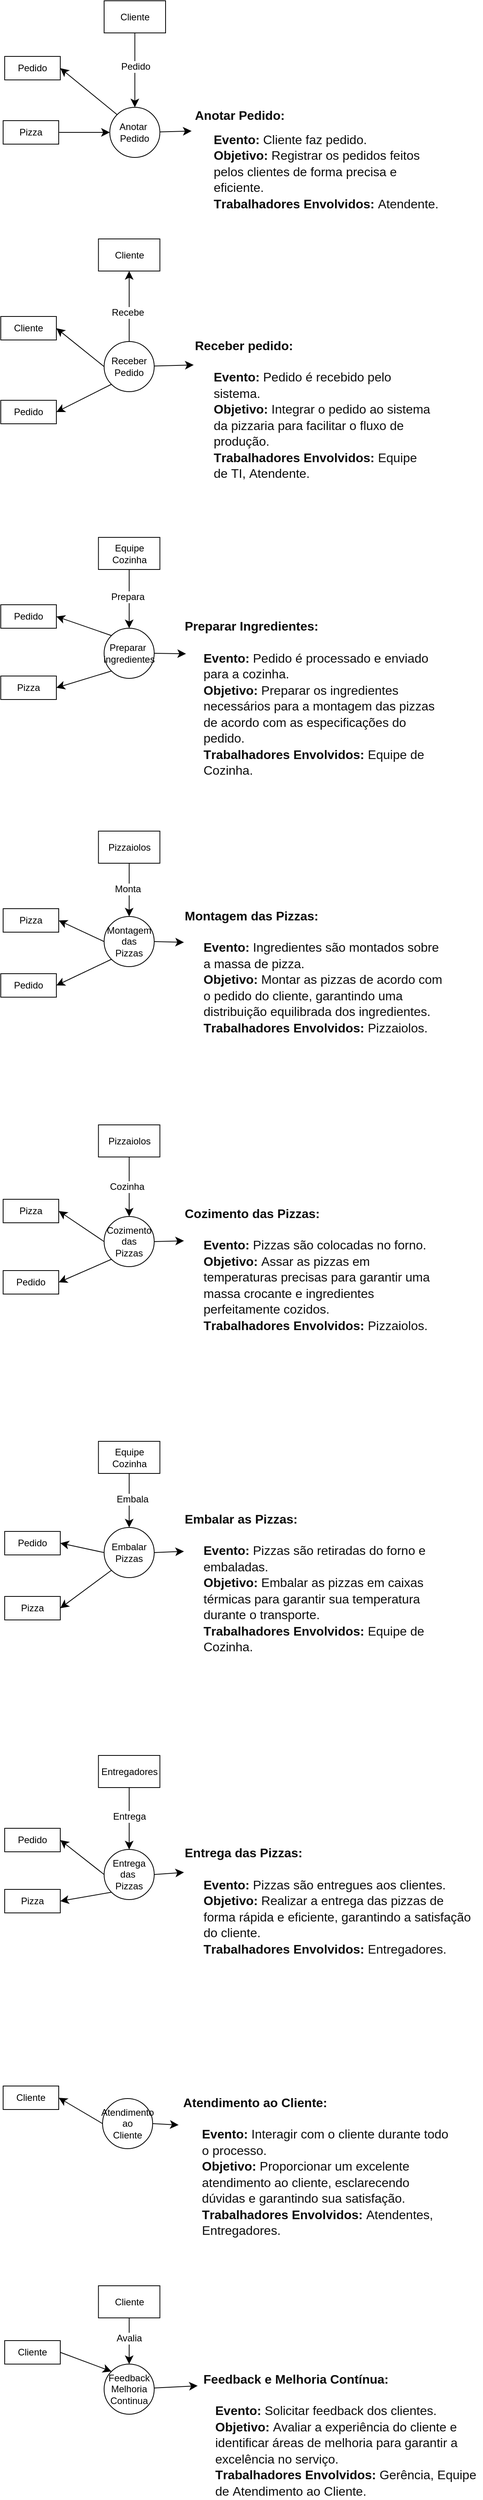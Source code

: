 <mxfile version="24.2.5" type="onedrive">
  <diagram name="Página-1" id="lQtnm-dnjkMWzILxmmZx">
    <mxGraphModel dx="870" dy="875" grid="0" gridSize="10" guides="1" tooltips="1" connect="1" arrows="1" fold="1" page="0" pageScale="1" pageWidth="827" pageHeight="1169" math="0" shadow="0">
      <root>
        <mxCell id="0" />
        <mxCell id="1" parent="0" />
        <mxCell id="Y9XDCs3cdz9xWgN9fsB4-11" style="edgeStyle=none;curved=1;rounded=0;orthogonalLoop=1;jettySize=auto;html=1;exitX=0;exitY=0;exitDx=0;exitDy=0;entryX=1;entryY=0.5;entryDx=0;entryDy=0;fontSize=12;startSize=8;endSize=8;" edge="1" parent="1" source="Y9XDCs3cdz9xWgN9fsB4-1" target="Y9XDCs3cdz9xWgN9fsB4-6">
          <mxGeometry relative="1" as="geometry" />
        </mxCell>
        <mxCell id="Y9XDCs3cdz9xWgN9fsB4-1" value="&lt;font style=&quot;vertical-align: inherit;&quot;&gt;&lt;font style=&quot;vertical-align: inherit;&quot;&gt;&lt;font style=&quot;vertical-align: inherit;&quot;&gt;&lt;font style=&quot;vertical-align: inherit;&quot;&gt;Anotar&amp;nbsp;&lt;/font&gt;&lt;/font&gt;&lt;/font&gt;&lt;/font&gt;&lt;div&gt;&lt;span style=&quot;background-color: initial;&quot;&gt;&lt;font style=&quot;vertical-align: inherit;&quot;&gt;&lt;font style=&quot;vertical-align: inherit;&quot;&gt;Pedido&lt;/font&gt;&lt;/font&gt;&lt;/span&gt;&lt;/div&gt;" style="ellipse;whiteSpace=wrap;html=1;aspect=fixed;" vertex="1" parent="1">
          <mxGeometry x="197.25" y="251" width="64" height="64" as="geometry" />
        </mxCell>
        <mxCell id="Y9XDCs3cdz9xWgN9fsB4-3" style="edgeStyle=none;curved=1;rounded=0;orthogonalLoop=1;jettySize=auto;html=1;fontSize=12;startSize=8;endSize=8;" edge="1" parent="1" source="Y9XDCs3cdz9xWgN9fsB4-2" target="Y9XDCs3cdz9xWgN9fsB4-1">
          <mxGeometry relative="1" as="geometry" />
        </mxCell>
        <mxCell id="Y9XDCs3cdz9xWgN9fsB4-4" value="&lt;font style=&quot;vertical-align: inherit;&quot;&gt;&lt;font style=&quot;vertical-align: inherit;&quot;&gt;Pedido&lt;/font&gt;&lt;/font&gt;" style="edgeLabel;html=1;align=center;verticalAlign=middle;resizable=0;points=[];fontSize=12;" vertex="1" connectable="0" parent="Y9XDCs3cdz9xWgN9fsB4-3">
          <mxGeometry x="-0.1" relative="1" as="geometry">
            <mxPoint as="offset" />
          </mxGeometry>
        </mxCell>
        <mxCell id="Y9XDCs3cdz9xWgN9fsB4-2" value="&lt;font style=&quot;vertical-align: inherit;&quot;&gt;&lt;font style=&quot;vertical-align: inherit;&quot;&gt;Cliente&lt;/font&gt;&lt;/font&gt;" style="rounded=0;whiteSpace=wrap;html=1;" vertex="1" parent="1">
          <mxGeometry x="190" y="115" width="78.5" height="41" as="geometry" />
        </mxCell>
        <mxCell id="Y9XDCs3cdz9xWgN9fsB4-6" value="&lt;font style=&quot;vertical-align: inherit;&quot;&gt;&lt;font style=&quot;vertical-align: inherit;&quot;&gt;Pedido&lt;/font&gt;&lt;/font&gt;" style="rounded=0;whiteSpace=wrap;html=1;" vertex="1" parent="1">
          <mxGeometry x="63" y="186" width="71" height="30" as="geometry" />
        </mxCell>
        <mxCell id="Y9XDCs3cdz9xWgN9fsB4-15" style="edgeStyle=none;curved=1;rounded=0;orthogonalLoop=1;jettySize=auto;html=1;exitX=1;exitY=0.5;exitDx=0;exitDy=0;entryX=0;entryY=0.5;entryDx=0;entryDy=0;fontSize=12;startSize=8;endSize=8;" edge="1" parent="1" source="Y9XDCs3cdz9xWgN9fsB4-12" target="Y9XDCs3cdz9xWgN9fsB4-1">
          <mxGeometry relative="1" as="geometry" />
        </mxCell>
        <mxCell id="Y9XDCs3cdz9xWgN9fsB4-12" value="&lt;font style=&quot;vertical-align: inherit;&quot;&gt;&lt;font style=&quot;vertical-align: inherit;&quot;&gt;&lt;font style=&quot;vertical-align: inherit;&quot;&gt;&lt;font style=&quot;vertical-align: inherit;&quot;&gt;Pizza&lt;/font&gt;&lt;/font&gt;&lt;/font&gt;&lt;/font&gt;" style="rounded=0;whiteSpace=wrap;html=1;" vertex="1" parent="1">
          <mxGeometry x="61" y="268" width="71" height="30" as="geometry" />
        </mxCell>
        <mxCell id="Y9XDCs3cdz9xWgN9fsB4-21" value="&lt;div style=&quot;-webkit-user-drag: none; -webkit-tap-highlight-color: transparent; margin: 0px; padding: 0px; user-select: text; clear: both; cursor: text; overflow: visible; position: relative; direction: ltr; font-family: &amp;quot;Segoe UI&amp;quot;, &amp;quot;Segoe UI Web&amp;quot;, Arial, Verdana, sans-serif; font-size: 12px; text-align: start;&quot; class=&quot;OutlineElement Ltr SCXW203048722 BCX0&quot;&gt;&lt;p style=&quot;-webkit-user-drag: none; -webkit-tap-highlight-color: transparent; margin: 0px 0px 10.667px; padding: 0px; user-select: text; overflow-wrap: break-word; white-space-collapse: preserve; vertical-align: baseline; font-kerning: none; background-color: transparent; color: windowtext;&quot; class=&quot;Paragraph SCXW203048722 BCX0&quot;&gt;&lt;span style=&quot;-webkit-user-drag: none; -webkit-tap-highlight-color: transparent; margin: 0px; padding: 0px; user-select: text; font-variant-ligatures: none !important; color: rgb(13, 13, 13); font-size: 12pt; line-height: 20.504px; font-family: Calibri, Calibri_EmbeddedFont, Calibri_MSFontService, sans-serif; font-weight: bold;&quot; class=&quot;TextRun SCXW203048722 BCX0&quot; lang=&quot;PT-BR&quot; data-contrast=&quot;none&quot;&gt;&lt;font style=&quot;vertical-align: inherit;&quot;&gt;&lt;font style=&quot;vertical-align: inherit;&quot;&gt;Anotar Pedido:&lt;/font&gt;&lt;/font&gt;&lt;/span&gt;&lt;span style=&quot;-webkit-user-drag: none; -webkit-tap-highlight-color: transparent; margin: 0px; padding: 0px; user-select: text; font-size: 12pt; line-height: 20.504px; font-family: Calibri, Calibri_EmbeddedFont, Calibri_MSFontService, sans-serif; color: rgb(13, 13, 13);&quot; data-ccp-props=&quot;{}&quot; class=&quot;EOP SCXW203048722 BCX0&quot;&gt;&amp;nbsp;&lt;/span&gt;&lt;/p&gt;&lt;/div&gt;&lt;div style=&quot;-webkit-user-drag: none; -webkit-tap-highlight-color: transparent; margin: 0px; padding: 0px; user-select: text; position: relative; font-family: &amp;quot;Segoe UI&amp;quot;, &amp;quot;Segoe UI Web&amp;quot;, Arial, Verdana, sans-serif; font-size: 12px; text-align: start;&quot; class=&quot;ListContainerWrapper SCXW203048722 BCX0&quot;&gt;&lt;ul style=&quot;-webkit-user-drag: none; -webkit-tap-highlight-color: transparent; margin: 0px; padding: 0px; user-select: text; cursor: text; font-family: verdana; overflow: visible;&quot; role=&quot;list&quot; class=&quot;BulletListStyle1 SCXW203048722 BCX0&quot;&gt;&lt;li style=&quot;-webkit-user-drag: none; -webkit-tap-highlight-color: transparent; margin: 0px 0px 0px 24px; padding: 0px; user-select: text; clear: both; cursor: text; overflow: visible; position: relative; direction: ltr; display: block; font-size: 12pt; font-family: Calibri, Calibri_MSFontService, sans-serif; vertical-align: baseline;&quot; class=&quot;OutlineElement Ltr SCXW203048722 BCX0&quot; role=&quot;listitem&quot; data-aria-level=&quot;1&quot; data-aria-posinset=&quot;1&quot; aria-setsize=&quot;-1&quot; data-list-defn-props=&quot;{&amp;quot;335552541&amp;quot;:1,&amp;quot;335559685&amp;quot;:720,&amp;quot;335559991&amp;quot;:360,&amp;quot;469769226&amp;quot;:&amp;quot;Symbol&amp;quot;,&amp;quot;469769242&amp;quot;:[8226],&amp;quot;469777803&amp;quot;:&amp;quot;left&amp;quot;,&amp;quot;469777804&amp;quot;:&amp;quot;&amp;quot;,&amp;quot;469777815&amp;quot;:&amp;quot;hybridMultilevel&amp;quot;}&quot; data-listid=&quot;1&quot; data-font=&quot;Symbol&quot; data-leveltext=&quot;&quot;&gt;&lt;p style=&quot;-webkit-user-drag: none; -webkit-tap-highlight-color: transparent; margin: 0px; padding: 0px; user-select: text; overflow-wrap: break-word; white-space-collapse: preserve; vertical-align: baseline; font-kerning: none; color: windowtext;&quot; class=&quot;Paragraph SCXW203048722 BCX0&quot;&gt;&lt;span style=&quot;-webkit-user-drag: none; -webkit-tap-highlight-color: transparent; margin: 0px; padding: 0px; user-select: text; font-variant-ligatures: none !important; color: rgb(13, 13, 13); font-size: 12pt; line-height: 20.504px; font-family: Calibri, Calibri_EmbeddedFont, Calibri_MSFontService, sans-serif; font-weight: bold;&quot; class=&quot;TextRun SCXW203048722 BCX0&quot; lang=&quot;PT-BR&quot; data-contrast=&quot;none&quot;&gt;&lt;font style=&quot;vertical-align: inherit;&quot;&gt;&lt;font style=&quot;vertical-align: inherit;&quot;&gt;Evento: &lt;/font&gt;&lt;/font&gt;&lt;/span&gt;&lt;span style=&quot;-webkit-user-drag: none; -webkit-tap-highlight-color: transparent; margin: 0px; padding: 0px; user-select: text; font-variant-ligatures: none !important; color: rgb(13, 13, 13); font-size: 12pt; line-height: 20.504px; font-family: Calibri, Calibri_EmbeddedFont, Calibri_MSFontService, sans-serif;&quot; class=&quot;TextRun SCXW203048722 BCX0&quot; lang=&quot;PT-BR&quot; data-contrast=&quot;none&quot;&gt;&lt;font style=&quot;vertical-align: inherit;&quot;&gt;&lt;font style=&quot;vertical-align: inherit;&quot;&gt;Cliente faz pedido.&lt;/font&gt;&lt;/font&gt;&lt;/span&gt;&lt;span style=&quot;-webkit-user-drag: none; -webkit-tap-highlight-color: transparent; margin: 0px; padding: 0px; user-select: text; font-size: 12pt; line-height: 20.504px; font-family: Calibri, Calibri_EmbeddedFont, Calibri_MSFontService, sans-serif; color: rgb(13, 13, 13);&quot; data-ccp-props=&quot;{&amp;quot;335557856&amp;quot;:16777215,&amp;quot;335559739&amp;quot;:0}&quot; class=&quot;EOP SCXW203048722 BCX0&quot;&gt;&amp;nbsp;&lt;/span&gt;&lt;/p&gt;&lt;/li&gt;&lt;li style=&quot;-webkit-user-drag: none; -webkit-tap-highlight-color: transparent; margin: 0px 0px 0px 24px; padding: 0px; user-select: text; clear: both; cursor: text; overflow: visible; position: relative; direction: ltr; display: block; font-size: 12pt; font-family: Calibri, Calibri_MSFontService, sans-serif; vertical-align: baseline;&quot; class=&quot;OutlineElement Ltr SCXW203048722 BCX0&quot; role=&quot;listitem&quot; data-aria-level=&quot;1&quot; data-aria-posinset=&quot;2&quot; aria-setsize=&quot;-1&quot; data-list-defn-props=&quot;{&amp;quot;335552541&amp;quot;:1,&amp;quot;335559685&amp;quot;:720,&amp;quot;335559991&amp;quot;:360,&amp;quot;469769226&amp;quot;:&amp;quot;Symbol&amp;quot;,&amp;quot;469769242&amp;quot;:[8226],&amp;quot;469777803&amp;quot;:&amp;quot;left&amp;quot;,&amp;quot;469777804&amp;quot;:&amp;quot;&amp;quot;,&amp;quot;469777815&amp;quot;:&amp;quot;hybridMultilevel&amp;quot;}&quot; data-listid=&quot;1&quot; data-font=&quot;Symbol&quot; data-leveltext=&quot;&quot;&gt;&lt;p style=&quot;-webkit-user-drag: none; -webkit-tap-highlight-color: transparent; margin: 0px; padding: 0px; user-select: text; overflow-wrap: break-word; white-space-collapse: preserve; vertical-align: baseline; font-kerning: none; color: windowtext;&quot; class=&quot;Paragraph SCXW203048722 BCX0&quot;&gt;&lt;span style=&quot;-webkit-user-drag: none; -webkit-tap-highlight-color: transparent; margin: 0px; padding: 0px; user-select: text; font-variant-ligatures: none !important; color: rgb(13, 13, 13); font-size: 12pt; line-height: 20.504px; font-family: Calibri, Calibri_EmbeddedFont, Calibri_MSFontService, sans-serif; font-weight: bold;&quot; class=&quot;TextRun SCXW203048722 BCX0&quot; lang=&quot;PT-BR&quot; data-contrast=&quot;none&quot;&gt;&lt;font style=&quot;vertical-align: inherit;&quot;&gt;&lt;font style=&quot;vertical-align: inherit;&quot;&gt;Objetivo: &lt;/font&gt;&lt;/font&gt;&lt;/span&gt;&lt;span style=&quot;-webkit-user-drag: none; -webkit-tap-highlight-color: transparent; margin: 0px; padding: 0px; user-select: text; font-variant-ligatures: none !important; color: rgb(13, 13, 13); font-size: 12pt; line-height: 20.504px; font-family: Calibri, Calibri_EmbeddedFont, Calibri_MSFontService, sans-serif;&quot; class=&quot;TextRun SCXW203048722 BCX0&quot; lang=&quot;PT-BR&quot; data-contrast=&quot;none&quot;&gt;&lt;font style=&quot;vertical-align: inherit;&quot;&gt;&lt;font style=&quot;vertical-align: inherit;&quot;&gt;Registrar os pedidos feitos pelos clientes de forma precisa e eficiente.&lt;/font&gt;&lt;/font&gt;&lt;/span&gt;&lt;span style=&quot;-webkit-user-drag: none; -webkit-tap-highlight-color: transparent; margin: 0px; padding: 0px; user-select: text; font-size: 12pt; line-height: 20.504px; font-family: Calibri, Calibri_EmbeddedFont, Calibri_MSFontService, sans-serif; color: rgb(13, 13, 13);&quot; data-ccp-props=&quot;{&amp;quot;335557856&amp;quot;:16777215,&amp;quot;335559739&amp;quot;:0}&quot; class=&quot;EOP SCXW203048722 BCX0&quot;&gt;&amp;nbsp;&lt;/span&gt;&lt;/p&gt;&lt;/li&gt;&lt;li style=&quot;-webkit-user-drag: none; -webkit-tap-highlight-color: transparent; margin: 0px 0px 0px 24px; padding: 0px; user-select: text; clear: both; cursor: text; overflow: visible; position: relative; direction: ltr; display: block; font-size: 12pt; font-family: Calibri, Calibri_MSFontService, sans-serif; vertical-align: baseline;&quot; class=&quot;OutlineElement Ltr SCXW203048722 BCX0&quot; role=&quot;listitem&quot; data-aria-level=&quot;1&quot; data-aria-posinset=&quot;3&quot; aria-setsize=&quot;-1&quot; data-list-defn-props=&quot;{&amp;quot;335552541&amp;quot;:1,&amp;quot;335559685&amp;quot;:720,&amp;quot;335559991&amp;quot;:360,&amp;quot;469769226&amp;quot;:&amp;quot;Symbol&amp;quot;,&amp;quot;469769242&amp;quot;:[8226],&amp;quot;469777803&amp;quot;:&amp;quot;left&amp;quot;,&amp;quot;469777804&amp;quot;:&amp;quot;&amp;quot;,&amp;quot;469777815&amp;quot;:&amp;quot;hybridMultilevel&amp;quot;}&quot; data-listid=&quot;1&quot; data-font=&quot;Symbol&quot; data-leveltext=&quot;&quot;&gt;&lt;p style=&quot;-webkit-user-drag: none; -webkit-tap-highlight-color: transparent; margin: 0px; padding: 0px; user-select: text; overflow-wrap: break-word; white-space-collapse: preserve; vertical-align: baseline; font-kerning: none; color: windowtext;&quot; class=&quot;Paragraph SCXW203048722 BCX0&quot;&gt;&lt;span style=&quot;-webkit-user-drag: none; -webkit-tap-highlight-color: transparent; margin: 0px; padding: 0px; user-select: text; font-variant-ligatures: none !important; color: rgb(13, 13, 13); font-size: 12pt; line-height: 20.504px; font-family: Calibri, Calibri_EmbeddedFont, Calibri_MSFontService, sans-serif; font-weight: bold;&quot; class=&quot;TextRun SCXW203048722 BCX0&quot; lang=&quot;PT-BR&quot; data-contrast=&quot;none&quot;&gt;&lt;font style=&quot;vertical-align: inherit;&quot;&gt;&lt;font style=&quot;vertical-align: inherit;&quot;&gt;Trabalhadores Envolvidos: &lt;/font&gt;&lt;/font&gt;&lt;/span&gt;&lt;span style=&quot;-webkit-user-drag: none; -webkit-tap-highlight-color: transparent; margin: 0px; padding: 0px; user-select: text; font-variant-ligatures: none !important; color: rgb(13, 13, 13); font-size: 12pt; line-height: 20.504px; font-family: Calibri, Calibri_EmbeddedFont, Calibri_MSFontService, sans-serif;&quot; class=&quot;TextRun SCXW203048722 BCX0&quot; lang=&quot;PT-BR&quot; data-contrast=&quot;none&quot;&gt;&lt;font style=&quot;vertical-align: inherit;&quot;&gt;&lt;font style=&quot;vertical-align: inherit;&quot;&gt;Atendente.&lt;/font&gt;&lt;/font&gt;&lt;/span&gt;&lt;span style=&quot;-webkit-user-drag: none; -webkit-tap-highlight-color: transparent; margin: 0px; padding: 0px; user-select: text; font-size: 12pt; line-height: 20.504px; font-family: Calibri, Calibri_EmbeddedFont, Calibri_MSFontService, sans-serif; color: rgb(13, 13, 13);&quot; data-ccp-props=&quot;{&amp;quot;335557856&amp;quot;:16777215,&amp;quot;335559739&amp;quot;:0}&quot; class=&quot;EOP SCXW203048722 BCX0&quot;&gt;&amp;nbsp;&lt;/span&gt;&lt;/p&gt;&lt;/li&gt;&lt;/ul&gt;&lt;/div&gt;" style="text;html=1;align=center;verticalAlign=middle;whiteSpace=wrap;rounded=0;fontSize=16;" vertex="1" parent="1">
          <mxGeometry x="305" y="261" width="326" height="114" as="geometry" />
        </mxCell>
        <mxCell id="Y9XDCs3cdz9xWgN9fsB4-22" style="edgeStyle=none;curved=1;rounded=0;orthogonalLoop=1;jettySize=auto;html=1;entryX=-0.01;entryY=0.178;entryDx=0;entryDy=0;entryPerimeter=0;fontSize=12;startSize=8;endSize=8;" edge="1" parent="1" source="Y9XDCs3cdz9xWgN9fsB4-1" target="Y9XDCs3cdz9xWgN9fsB4-21">
          <mxGeometry relative="1" as="geometry" />
        </mxCell>
        <mxCell id="Y9XDCs3cdz9xWgN9fsB4-30" style="edgeStyle=none;curved=1;rounded=0;orthogonalLoop=1;jettySize=auto;html=1;exitX=0;exitY=0.5;exitDx=0;exitDy=0;entryX=1;entryY=0.5;entryDx=0;entryDy=0;fontSize=12;startSize=8;endSize=8;" edge="1" parent="1" source="Y9XDCs3cdz9xWgN9fsB4-24" target="Y9XDCs3cdz9xWgN9fsB4-28">
          <mxGeometry relative="1" as="geometry" />
        </mxCell>
        <mxCell id="Y9XDCs3cdz9xWgN9fsB4-34" style="edgeStyle=none;curved=1;rounded=0;orthogonalLoop=1;jettySize=auto;html=1;exitX=0;exitY=1;exitDx=0;exitDy=0;entryX=1;entryY=0.5;entryDx=0;entryDy=0;fontSize=12;startSize=8;endSize=8;" edge="1" parent="1" source="Y9XDCs3cdz9xWgN9fsB4-24" target="Y9XDCs3cdz9xWgN9fsB4-33">
          <mxGeometry relative="1" as="geometry" />
        </mxCell>
        <mxCell id="Y9XDCs3cdz9xWgN9fsB4-35" style="edgeStyle=none;curved=1;rounded=0;orthogonalLoop=1;jettySize=auto;html=1;entryX=0.5;entryY=1;entryDx=0;entryDy=0;fontSize=12;startSize=8;endSize=8;" edge="1" parent="1" source="Y9XDCs3cdz9xWgN9fsB4-24" target="Y9XDCs3cdz9xWgN9fsB4-25">
          <mxGeometry relative="1" as="geometry" />
        </mxCell>
        <mxCell id="Y9XDCs3cdz9xWgN9fsB4-36" value="&lt;font style=&quot;vertical-align: inherit;&quot;&gt;&lt;font style=&quot;vertical-align: inherit;&quot;&gt;Recebe&lt;/font&gt;&lt;/font&gt;" style="edgeLabel;html=1;align=center;verticalAlign=middle;resizable=0;points=[];fontSize=12;" vertex="1" connectable="0" parent="Y9XDCs3cdz9xWgN9fsB4-35">
          <mxGeometry x="-0.175" y="2" relative="1" as="geometry">
            <mxPoint as="offset" />
          </mxGeometry>
        </mxCell>
        <mxCell id="Y9XDCs3cdz9xWgN9fsB4-24" value="&lt;font style=&quot;vertical-align: inherit;&quot;&gt;&lt;font style=&quot;vertical-align: inherit;&quot;&gt;Receber&lt;/font&gt;&lt;/font&gt;&lt;div&gt;&lt;font style=&quot;vertical-align: inherit;&quot;&gt;&lt;font style=&quot;vertical-align: inherit;&quot;&gt;&lt;font style=&quot;vertical-align: inherit;&quot;&gt;&lt;font style=&quot;vertical-align: inherit;&quot;&gt;Pedido&lt;/font&gt;&lt;/font&gt;&lt;/font&gt;&lt;/font&gt;&lt;/div&gt;" style="ellipse;whiteSpace=wrap;html=1;aspect=fixed;" vertex="1" parent="1">
          <mxGeometry x="190" y="550" width="64" height="64" as="geometry" />
        </mxCell>
        <mxCell id="Y9XDCs3cdz9xWgN9fsB4-25" value="&lt;font style=&quot;vertical-align: inherit;&quot;&gt;&lt;font style=&quot;vertical-align: inherit;&quot;&gt;Cliente&lt;/font&gt;&lt;/font&gt;" style="rounded=0;whiteSpace=wrap;html=1;" vertex="1" parent="1">
          <mxGeometry x="182.75" y="419" width="78.5" height="41" as="geometry" />
        </mxCell>
        <mxCell id="Y9XDCs3cdz9xWgN9fsB4-28" value="&lt;font style=&quot;vertical-align: inherit;&quot;&gt;&lt;font style=&quot;vertical-align: inherit;&quot;&gt;&lt;font style=&quot;vertical-align: inherit;&quot;&gt;&lt;font style=&quot;vertical-align: inherit;&quot;&gt;&lt;font style=&quot;vertical-align: inherit;&quot;&gt;&lt;font style=&quot;vertical-align: inherit;&quot;&gt;Cliente&lt;/font&gt;&lt;/font&gt;&lt;/font&gt;&lt;/font&gt;&lt;/font&gt;&lt;/font&gt;" style="rounded=0;whiteSpace=wrap;html=1;" vertex="1" parent="1">
          <mxGeometry x="58" y="518" width="71" height="30" as="geometry" />
        </mxCell>
        <mxCell id="Y9XDCs3cdz9xWgN9fsB4-31" value="&lt;div style=&quot;-webkit-user-drag: none; -webkit-tap-highlight-color: transparent; margin: 0px; padding: 0px; user-select: text; clear: both; cursor: text; overflow: visible; position: relative; direction: ltr; font-family: &amp;quot;Segoe UI&amp;quot;, &amp;quot;Segoe UI Web&amp;quot;, Arial, Verdana, sans-serif; font-size: 12px; text-align: start;&quot; class=&quot;OutlineElement Ltr SCXW221364305 BCX0&quot;&gt;&lt;p style=&quot;-webkit-user-drag: none; -webkit-tap-highlight-color: transparent; margin: 20px 0px; padding: 0px; user-select: text; overflow-wrap: break-word; white-space-collapse: preserve; vertical-align: baseline; font-kerning: none; color: windowtext;&quot; class=&quot;Paragraph SCXW221364305 BCX0&quot;&gt;&lt;span style=&quot;-webkit-user-drag: none; -webkit-tap-highlight-color: transparent; margin: 0px; padding: 0px; user-select: text; font-variant-ligatures: none !important; color: rgb(13, 13, 13); font-size: 12pt; line-height: 20.504px; font-family: Calibri, Calibri_EmbeddedFont, Calibri_MSFontService, sans-serif; font-weight: bold;&quot; class=&quot;TextRun SCXW221364305 BCX0&quot; lang=&quot;PT-BR&quot; data-contrast=&quot;none&quot;&gt;&lt;font style=&quot;vertical-align: inherit;&quot;&gt;&lt;font style=&quot;vertical-align: inherit;&quot;&gt;Receber pedido:&lt;/font&gt;&lt;/font&gt;&lt;/span&gt;&lt;span style=&quot;-webkit-user-drag: none; -webkit-tap-highlight-color: transparent; margin: 0px; padding: 0px; user-select: text; font-size: 12pt; line-height: 20.504px; font-family: Calibri, Calibri_EmbeddedFont, Calibri_MSFontService, sans-serif; color: rgb(13, 13, 13);&quot; data-ccp-props=&quot;{&amp;quot;335557856&amp;quot;:16777215,&amp;quot;335559738&amp;quot;:300,&amp;quot;335559739&amp;quot;:300}&quot; class=&quot;EOP SCXW221364305 BCX0&quot;&gt;&amp;nbsp;&lt;/span&gt;&lt;/p&gt;&lt;/div&gt;&lt;div style=&quot;-webkit-user-drag: none; -webkit-tap-highlight-color: transparent; margin: 0px; padding: 0px; user-select: text; position: relative; font-family: &amp;quot;Segoe UI&amp;quot;, &amp;quot;Segoe UI Web&amp;quot;, Arial, Verdana, sans-serif; font-size: 12px; text-align: start;&quot; class=&quot;ListContainerWrapper SCXW221364305 BCX0&quot;&gt;&lt;ul style=&quot;-webkit-user-drag: none; -webkit-tap-highlight-color: transparent; margin: 0px; padding: 0px; user-select: text; cursor: text; font-family: verdana; overflow: visible;&quot; role=&quot;list&quot; class=&quot;BulletListStyle1 SCXW221364305 BCX0&quot;&gt;&lt;li style=&quot;-webkit-user-drag: none; -webkit-tap-highlight-color: transparent; margin: 0px 0px 0px 24px; padding: 0px; user-select: text; clear: both; cursor: text; overflow: visible; position: relative; direction: ltr; display: block; font-size: 12pt; font-family: Calibri, Calibri_MSFontService, sans-serif; vertical-align: baseline;&quot; class=&quot;OutlineElement Ltr SCXW221364305 BCX0&quot; role=&quot;listitem&quot; data-aria-level=&quot;1&quot; data-aria-posinset=&quot;4&quot; aria-setsize=&quot;-1&quot; data-list-defn-props=&quot;{&amp;quot;335552541&amp;quot;:1,&amp;quot;335559685&amp;quot;:720,&amp;quot;335559991&amp;quot;:360,&amp;quot;469769226&amp;quot;:&amp;quot;Symbol&amp;quot;,&amp;quot;469769242&amp;quot;:[8226],&amp;quot;469777803&amp;quot;:&amp;quot;left&amp;quot;,&amp;quot;469777804&amp;quot;:&amp;quot;&amp;quot;,&amp;quot;469777815&amp;quot;:&amp;quot;hybridMultilevel&amp;quot;}&quot; data-listid=&quot;1&quot; data-font=&quot;Symbol&quot; data-leveltext=&quot;&quot;&gt;&lt;p style=&quot;-webkit-user-drag: none; -webkit-tap-highlight-color: transparent; margin: 0px; padding: 0px; user-select: text; overflow-wrap: break-word; white-space-collapse: preserve; vertical-align: baseline; font-kerning: none; color: windowtext;&quot; class=&quot;Paragraph SCXW221364305 BCX0&quot;&gt;&lt;span style=&quot;-webkit-user-drag: none; -webkit-tap-highlight-color: transparent; margin: 0px; padding: 0px; user-select: text; font-variant-ligatures: none !important; color: rgb(13, 13, 13); font-size: 12pt; line-height: 20.504px; font-family: Calibri, Calibri_EmbeddedFont, Calibri_MSFontService, sans-serif; font-weight: bold;&quot; class=&quot;TextRun SCXW221364305 BCX0&quot; lang=&quot;PT-BR&quot; data-contrast=&quot;none&quot;&gt;&lt;font style=&quot;vertical-align: inherit;&quot;&gt;&lt;font style=&quot;vertical-align: inherit;&quot;&gt;Evento: &lt;/font&gt;&lt;/font&gt;&lt;/span&gt;&lt;span style=&quot;-webkit-user-drag: none; -webkit-tap-highlight-color: transparent; margin: 0px; padding: 0px; user-select: text; font-variant-ligatures: none !important; color: rgb(13, 13, 13); font-size: 12pt; line-height: 20.504px; font-family: Calibri, Calibri_EmbeddedFont, Calibri_MSFontService, sans-serif;&quot; class=&quot;TextRun SCXW221364305 BCX0&quot; lang=&quot;PT-BR&quot; data-contrast=&quot;none&quot;&gt;&lt;font style=&quot;vertical-align: inherit;&quot;&gt;&lt;font style=&quot;vertical-align: inherit;&quot;&gt;Pedido é recebido pelo sistema.&lt;/font&gt;&lt;/font&gt;&lt;/span&gt;&lt;span style=&quot;-webkit-user-drag: none; -webkit-tap-highlight-color: transparent; margin: 0px; padding: 0px; user-select: text; font-size: 12pt; line-height: 20.504px; font-family: Calibri, Calibri_EmbeddedFont, Calibri_MSFontService, sans-serif; color: rgb(13, 13, 13);&quot; data-ccp-props=&quot;{&amp;quot;335557856&amp;quot;:16777215,&amp;quot;335559739&amp;quot;:0}&quot; class=&quot;EOP SCXW221364305 BCX0&quot;&gt;&amp;nbsp;&lt;/span&gt;&lt;/p&gt;&lt;/li&gt;&lt;li style=&quot;-webkit-user-drag: none; -webkit-tap-highlight-color: transparent; margin: 0px 0px 0px 24px; padding: 0px; user-select: text; clear: both; cursor: text; overflow: visible; position: relative; direction: ltr; display: block; font-size: 12pt; font-family: Calibri, Calibri_MSFontService, sans-serif; vertical-align: baseline;&quot; class=&quot;OutlineElement Ltr SCXW221364305 BCX0&quot; role=&quot;listitem&quot; data-aria-level=&quot;1&quot; data-aria-posinset=&quot;5&quot; aria-setsize=&quot;-1&quot; data-list-defn-props=&quot;{&amp;quot;335552541&amp;quot;:1,&amp;quot;335559685&amp;quot;:720,&amp;quot;335559991&amp;quot;:360,&amp;quot;469769226&amp;quot;:&amp;quot;Symbol&amp;quot;,&amp;quot;469769242&amp;quot;:[8226],&amp;quot;469777803&amp;quot;:&amp;quot;left&amp;quot;,&amp;quot;469777804&amp;quot;:&amp;quot;&amp;quot;,&amp;quot;469777815&amp;quot;:&amp;quot;hybridMultilevel&amp;quot;}&quot; data-listid=&quot;1&quot; data-font=&quot;Symbol&quot; data-leveltext=&quot;&quot;&gt;&lt;p style=&quot;-webkit-user-drag: none; -webkit-tap-highlight-color: transparent; margin: 0px; padding: 0px; user-select: text; overflow-wrap: break-word; white-space-collapse: preserve; vertical-align: baseline; font-kerning: none; color: windowtext;&quot; class=&quot;Paragraph SCXW221364305 BCX0&quot;&gt;&lt;span style=&quot;-webkit-user-drag: none; -webkit-tap-highlight-color: transparent; margin: 0px; padding: 0px; user-select: text; font-variant-ligatures: none !important; color: rgb(13, 13, 13); font-size: 12pt; line-height: 20.504px; font-family: Calibri, Calibri_EmbeddedFont, Calibri_MSFontService, sans-serif; font-weight: bold;&quot; class=&quot;TextRun SCXW221364305 BCX0&quot; lang=&quot;PT-BR&quot; data-contrast=&quot;none&quot;&gt;&lt;font style=&quot;vertical-align: inherit;&quot;&gt;&lt;font style=&quot;vertical-align: inherit;&quot;&gt;Objetivo: &lt;/font&gt;&lt;/font&gt;&lt;/span&gt;&lt;span style=&quot;-webkit-user-drag: none; -webkit-tap-highlight-color: transparent; margin: 0px; padding: 0px; user-select: text; font-variant-ligatures: none !important; color: rgb(13, 13, 13); font-size: 12pt; line-height: 20.504px; font-family: Calibri, Calibri_EmbeddedFont, Calibri_MSFontService, sans-serif;&quot; class=&quot;TextRun SCXW221364305 BCX0&quot; lang=&quot;PT-BR&quot; data-contrast=&quot;none&quot;&gt;&lt;font style=&quot;vertical-align: inherit;&quot;&gt;&lt;font style=&quot;vertical-align: inherit;&quot;&gt;Integrar o pedido ao sistema da pizzaria para facilitar o fluxo de produção.&lt;/font&gt;&lt;/font&gt;&lt;/span&gt;&lt;span style=&quot;-webkit-user-drag: none; -webkit-tap-highlight-color: transparent; margin: 0px; padding: 0px; user-select: text; font-size: 12pt; line-height: 20.504px; font-family: Calibri, Calibri_EmbeddedFont, Calibri_MSFontService, sans-serif; color: rgb(13, 13, 13);&quot; data-ccp-props=&quot;{&amp;quot;335557856&amp;quot;:16777215,&amp;quot;335559739&amp;quot;:0}&quot; class=&quot;EOP SCXW221364305 BCX0&quot;&gt;&amp;nbsp;&lt;/span&gt;&lt;/p&gt;&lt;/li&gt;&lt;li style=&quot;-webkit-user-drag: none; -webkit-tap-highlight-color: transparent; margin: 0px 0px 0px 24px; padding: 0px; user-select: text; clear: both; cursor: text; overflow: visible; position: relative; direction: ltr; display: block; font-size: 12pt; font-family: Calibri, Calibri_MSFontService, sans-serif; vertical-align: baseline;&quot; class=&quot;OutlineElement Ltr SCXW221364305 BCX0&quot; role=&quot;listitem&quot; data-aria-level=&quot;1&quot; data-aria-posinset=&quot;6&quot; aria-setsize=&quot;-1&quot; data-list-defn-props=&quot;{&amp;quot;335552541&amp;quot;:1,&amp;quot;335559685&amp;quot;:720,&amp;quot;335559991&amp;quot;:360,&amp;quot;469769226&amp;quot;:&amp;quot;Symbol&amp;quot;,&amp;quot;469769242&amp;quot;:[8226],&amp;quot;469777803&amp;quot;:&amp;quot;left&amp;quot;,&amp;quot;469777804&amp;quot;:&amp;quot;&amp;quot;,&amp;quot;469777815&amp;quot;:&amp;quot;hybridMultilevel&amp;quot;}&quot; data-listid=&quot;1&quot; data-font=&quot;Symbol&quot; data-leveltext=&quot;&quot;&gt;&lt;p style=&quot;-webkit-user-drag: none; -webkit-tap-highlight-color: transparent; margin: 0px; padding: 0px; user-select: text; overflow-wrap: break-word; white-space-collapse: preserve; vertical-align: baseline; font-kerning: none; color: windowtext;&quot; class=&quot;Paragraph SCXW221364305 BCX0&quot;&gt;&lt;span style=&quot;-webkit-user-drag: none; -webkit-tap-highlight-color: transparent; margin: 0px; padding: 0px; user-select: text; font-variant-ligatures: none !important; color: rgb(13, 13, 13); font-size: 12pt; line-height: 20.504px; font-family: Calibri, Calibri_EmbeddedFont, Calibri_MSFontService, sans-serif; font-weight: bold;&quot; class=&quot;TextRun SCXW221364305 BCX0&quot; lang=&quot;PT-BR&quot; data-contrast=&quot;none&quot;&gt;&lt;font style=&quot;vertical-align: inherit;&quot;&gt;&lt;font style=&quot;vertical-align: inherit;&quot;&gt;Trabalhadores Envolvidos: &lt;/font&gt;&lt;/font&gt;&lt;/span&gt;&lt;span style=&quot;-webkit-user-drag: none; -webkit-tap-highlight-color: transparent; margin: 0px; padding: 0px; user-select: text; font-variant-ligatures: none !important; color: rgb(13, 13, 13); font-size: 12pt; line-height: 20.504px; font-family: Calibri, Calibri_EmbeddedFont, Calibri_MSFontService, sans-serif;&quot; class=&quot;TextRun SCXW221364305 BCX0&quot; lang=&quot;PT-BR&quot; data-contrast=&quot;none&quot;&gt;&lt;font style=&quot;vertical-align: inherit;&quot;&gt;&lt;font style=&quot;vertical-align: inherit;&quot;&gt;Equipe de TI, Atendente.&lt;/font&gt;&lt;/font&gt;&lt;/span&gt;&lt;span style=&quot;-webkit-user-drag: none; -webkit-tap-highlight-color: transparent; margin: 0px; padding: 0px; user-select: text; font-size: 12pt; line-height: 20.504px; font-family: Calibri, Calibri_EmbeddedFont, Calibri_MSFontService, sans-serif; color: rgb(13, 13, 13);&quot; data-ccp-props=&quot;{&amp;quot;335557856&amp;quot;:16777215,&amp;quot;335559739&amp;quot;:0}&quot; class=&quot;EOP SCXW221364305 BCX0&quot;&gt;&amp;nbsp;&lt;/span&gt;&lt;/p&gt;&lt;/li&gt;&lt;/ul&gt;&lt;/div&gt;" style="text;html=1;align=center;verticalAlign=middle;whiteSpace=wrap;rounded=0;fontSize=16;" vertex="1" parent="1">
          <mxGeometry x="305" y="557" width="306" height="139" as="geometry" />
        </mxCell>
        <mxCell id="Y9XDCs3cdz9xWgN9fsB4-32" style="edgeStyle=none;curved=1;rounded=0;orthogonalLoop=1;jettySize=auto;html=1;entryX=-0.002;entryY=0.165;entryDx=0;entryDy=0;entryPerimeter=0;fontSize=12;startSize=8;endSize=8;" edge="1" parent="1" source="Y9XDCs3cdz9xWgN9fsB4-24" target="Y9XDCs3cdz9xWgN9fsB4-31">
          <mxGeometry relative="1" as="geometry" />
        </mxCell>
        <mxCell id="Y9XDCs3cdz9xWgN9fsB4-33" value="&lt;font style=&quot;vertical-align: inherit;&quot;&gt;&lt;font style=&quot;vertical-align: inherit;&quot;&gt;Pedido&lt;/font&gt;&lt;/font&gt;" style="rounded=0;whiteSpace=wrap;html=1;" vertex="1" parent="1">
          <mxGeometry x="58" y="625" width="71" height="30" as="geometry" />
        </mxCell>
        <mxCell id="Y9XDCs3cdz9xWgN9fsB4-39" style="edgeStyle=none;curved=1;rounded=0;orthogonalLoop=1;jettySize=auto;html=1;exitX=0;exitY=0;exitDx=0;exitDy=0;entryX=1;entryY=0.5;entryDx=0;entryDy=0;fontSize=12;startSize=8;endSize=8;" edge="1" parent="1" source="Y9XDCs3cdz9xWgN9fsB4-37" target="Y9XDCs3cdz9xWgN9fsB4-38">
          <mxGeometry relative="1" as="geometry" />
        </mxCell>
        <mxCell id="Y9XDCs3cdz9xWgN9fsB4-41" style="edgeStyle=none;curved=1;rounded=0;orthogonalLoop=1;jettySize=auto;html=1;exitX=0;exitY=1;exitDx=0;exitDy=0;entryX=1;entryY=0.5;entryDx=0;entryDy=0;fontSize=12;startSize=8;endSize=8;" edge="1" parent="1" source="Y9XDCs3cdz9xWgN9fsB4-37" target="Y9XDCs3cdz9xWgN9fsB4-40">
          <mxGeometry relative="1" as="geometry" />
        </mxCell>
        <mxCell id="Y9XDCs3cdz9xWgN9fsB4-37" value="&lt;font style=&quot;vertical-align: inherit;&quot;&gt;&lt;font style=&quot;vertical-align: inherit;&quot;&gt;Preparar&amp;nbsp;&lt;/font&gt;&lt;/font&gt;&lt;div&gt;&lt;font style=&quot;vertical-align: inherit;&quot;&gt;&lt;font style=&quot;vertical-align: inherit;&quot;&gt;ingredientes&lt;/font&gt;&lt;/font&gt;&lt;/div&gt;" style="ellipse;whiteSpace=wrap;html=1;aspect=fixed;" vertex="1" parent="1">
          <mxGeometry x="190" y="916" width="64" height="64" as="geometry" />
        </mxCell>
        <mxCell id="Y9XDCs3cdz9xWgN9fsB4-38" value="&lt;font style=&quot;vertical-align: inherit;&quot;&gt;&lt;font style=&quot;vertical-align: inherit;&quot;&gt;Pedido&lt;/font&gt;&lt;/font&gt;" style="rounded=0;whiteSpace=wrap;html=1;" vertex="1" parent="1">
          <mxGeometry x="58" y="886" width="71" height="30" as="geometry" />
        </mxCell>
        <mxCell id="Y9XDCs3cdz9xWgN9fsB4-40" value="&lt;font style=&quot;vertical-align: inherit;&quot;&gt;&lt;font style=&quot;vertical-align: inherit;&quot;&gt;&lt;font style=&quot;vertical-align: inherit;&quot;&gt;&lt;font style=&quot;vertical-align: inherit;&quot;&gt;Pizza&lt;/font&gt;&lt;/font&gt;&lt;/font&gt;&lt;/font&gt;" style="rounded=0;whiteSpace=wrap;html=1;" vertex="1" parent="1">
          <mxGeometry x="58" y="977" width="71" height="30" as="geometry" />
        </mxCell>
        <mxCell id="Y9XDCs3cdz9xWgN9fsB4-43" style="edgeStyle=none;curved=1;rounded=0;orthogonalLoop=1;jettySize=auto;html=1;exitX=0.5;exitY=1;exitDx=0;exitDy=0;entryX=0.5;entryY=0;entryDx=0;entryDy=0;fontSize=12;startSize=8;endSize=8;" edge="1" parent="1" source="Y9XDCs3cdz9xWgN9fsB4-42" target="Y9XDCs3cdz9xWgN9fsB4-37">
          <mxGeometry relative="1" as="geometry" />
        </mxCell>
        <mxCell id="Y9XDCs3cdz9xWgN9fsB4-44" value="Prepara" style="edgeLabel;html=1;align=center;verticalAlign=middle;resizable=0;points=[];fontSize=12;" vertex="1" connectable="0" parent="Y9XDCs3cdz9xWgN9fsB4-43">
          <mxGeometry x="-0.064" y="-2" relative="1" as="geometry">
            <mxPoint as="offset" />
          </mxGeometry>
        </mxCell>
        <mxCell id="Y9XDCs3cdz9xWgN9fsB4-42" value="&lt;font style=&quot;vertical-align: inherit;&quot;&gt;&lt;font style=&quot;vertical-align: inherit;&quot;&gt;Equipe&lt;/font&gt;&lt;/font&gt;&lt;div&gt;&lt;font style=&quot;vertical-align: inherit;&quot;&gt;&lt;font style=&quot;vertical-align: inherit;&quot;&gt;&lt;font style=&quot;vertical-align: inherit;&quot;&gt;&lt;font style=&quot;vertical-align: inherit;&quot;&gt;Cozinha&lt;/font&gt;&lt;/font&gt;&lt;/font&gt;&lt;/font&gt;&lt;/div&gt;" style="rounded=0;whiteSpace=wrap;html=1;" vertex="1" parent="1">
          <mxGeometry x="182.75" y="800" width="78.5" height="41" as="geometry" />
        </mxCell>
        <mxCell id="Y9XDCs3cdz9xWgN9fsB4-45" value="&lt;div style=&quot;-webkit-user-drag: none; -webkit-tap-highlight-color: transparent; margin: 0px; padding: 0px; user-select: text; clear: both; cursor: text; overflow: visible; position: relative; direction: ltr; font-family: &amp;quot;Segoe UI&amp;quot;, &amp;quot;Segoe UI Web&amp;quot;, Arial, Verdana, sans-serif; font-size: 12px; text-align: start;&quot; class=&quot;OutlineElement Ltr SCXW58492860 BCX0&quot;&gt;&lt;p style=&quot;-webkit-user-drag: none; -webkit-tap-highlight-color: transparent; margin: 20px 0px; padding: 0px; user-select: text; overflow-wrap: break-word; white-space-collapse: preserve; vertical-align: baseline; font-kerning: none; color: windowtext;&quot; class=&quot;Paragraph SCXW58492860 BCX0&quot;&gt;&lt;span style=&quot;-webkit-user-drag: none; -webkit-tap-highlight-color: transparent; margin: 0px; padding: 0px; user-select: text; font-variant-ligatures: none !important; color: rgb(13, 13, 13); font-size: 12pt; line-height: 20.504px; font-family: Calibri, Calibri_EmbeddedFont, Calibri_MSFontService, sans-serif; font-weight: bold;&quot; class=&quot;TextRun SCXW58492860 BCX0&quot; lang=&quot;PT-BR&quot; data-contrast=&quot;none&quot;&gt;Preparar Ingredientes:&lt;/span&gt;&lt;span style=&quot;-webkit-user-drag: none; -webkit-tap-highlight-color: transparent; margin: 0px; padding: 0px; user-select: text; font-size: 12pt; line-height: 20.504px; font-family: Calibri, Calibri_EmbeddedFont, Calibri_MSFontService, sans-serif; color: rgb(13, 13, 13);&quot; data-ccp-props=&quot;{&amp;quot;335557856&amp;quot;:16777215,&amp;quot;335559738&amp;quot;:300,&amp;quot;335559739&amp;quot;:300}&quot; class=&quot;EOP SCXW58492860 BCX0&quot;&gt;&amp;nbsp;&lt;/span&gt;&lt;/p&gt;&lt;/div&gt;&lt;div style=&quot;-webkit-user-drag: none; -webkit-tap-highlight-color: transparent; margin: 0px; padding: 0px; user-select: text; position: relative; font-family: &amp;quot;Segoe UI&amp;quot;, &amp;quot;Segoe UI Web&amp;quot;, Arial, Verdana, sans-serif; font-size: 12px; text-align: start;&quot; class=&quot;ListContainerWrapper SCXW58492860 BCX0&quot;&gt;&lt;ul style=&quot;-webkit-user-drag: none; -webkit-tap-highlight-color: transparent; margin: 0px; padding: 0px; user-select: text; cursor: text; font-family: verdana; overflow: visible;&quot; role=&quot;list&quot; class=&quot;BulletListStyle1 SCXW58492860 BCX0&quot;&gt;&lt;li style=&quot;-webkit-user-drag: none; -webkit-tap-highlight-color: transparent; margin: 0px 0px 0px 24px; padding: 0px; user-select: text; clear: both; cursor: text; overflow: visible; position: relative; direction: ltr; display: block; font-size: 12pt; font-family: Calibri, Calibri_MSFontService, sans-serif; vertical-align: baseline;&quot; class=&quot;OutlineElement Ltr SCXW58492860 BCX0&quot; role=&quot;listitem&quot; data-aria-level=&quot;1&quot; data-aria-posinset=&quot;7&quot; aria-setsize=&quot;-1&quot; data-list-defn-props=&quot;{&amp;quot;335552541&amp;quot;:1,&amp;quot;335559685&amp;quot;:720,&amp;quot;335559991&amp;quot;:360,&amp;quot;469769226&amp;quot;:&amp;quot;Symbol&amp;quot;,&amp;quot;469769242&amp;quot;:[8226],&amp;quot;469777803&amp;quot;:&amp;quot;left&amp;quot;,&amp;quot;469777804&amp;quot;:&amp;quot;&amp;quot;,&amp;quot;469777815&amp;quot;:&amp;quot;hybridMultilevel&amp;quot;}&quot; data-listid=&quot;1&quot; data-font=&quot;Symbol&quot; data-leveltext=&quot;&quot;&gt;&lt;p style=&quot;-webkit-user-drag: none; -webkit-tap-highlight-color: transparent; margin: 0px; padding: 0px; user-select: text; overflow-wrap: break-word; white-space-collapse: preserve; vertical-align: baseline; font-kerning: none; color: windowtext;&quot; class=&quot;Paragraph SCXW58492860 BCX0&quot;&gt;&lt;span style=&quot;-webkit-user-drag: none; -webkit-tap-highlight-color: transparent; margin: 0px; padding: 0px; user-select: text; font-variant-ligatures: none !important; color: rgb(13, 13, 13); font-size: 12pt; line-height: 20.504px; font-family: Calibri, Calibri_EmbeddedFont, Calibri_MSFontService, sans-serif; font-weight: bold;&quot; class=&quot;TextRun SCXW58492860 BCX0&quot; lang=&quot;PT-BR&quot; data-contrast=&quot;none&quot;&gt;Evento:&lt;/span&gt;&lt;span style=&quot;-webkit-user-drag: none; -webkit-tap-highlight-color: transparent; margin: 0px; padding: 0px; user-select: text; font-variant-ligatures: none !important; color: rgb(13, 13, 13); font-size: 12pt; line-height: 20.504px; font-family: Calibri, Calibri_EmbeddedFont, Calibri_MSFontService, sans-serif;&quot; class=&quot;TextRun SCXW58492860 BCX0&quot; lang=&quot;PT-BR&quot; data-contrast=&quot;none&quot;&gt; Pedido é processado e enviado para a cozinha.&lt;/span&gt;&lt;span style=&quot;-webkit-user-drag: none; -webkit-tap-highlight-color: transparent; margin: 0px; padding: 0px; user-select: text; font-size: 12pt; line-height: 20.504px; font-family: Calibri, Calibri_EmbeddedFont, Calibri_MSFontService, sans-serif; color: rgb(13, 13, 13);&quot; data-ccp-props=&quot;{&amp;quot;335557856&amp;quot;:16777215,&amp;quot;335559739&amp;quot;:0}&quot; class=&quot;EOP SCXW58492860 BCX0&quot;&gt;&amp;nbsp;&lt;/span&gt;&lt;/p&gt;&lt;/li&gt;&lt;li style=&quot;-webkit-user-drag: none; -webkit-tap-highlight-color: transparent; margin: 0px 0px 0px 24px; padding: 0px; user-select: text; clear: both; cursor: text; overflow: visible; position: relative; direction: ltr; display: block; font-size: 12pt; font-family: Calibri, Calibri_MSFontService, sans-serif; vertical-align: baseline;&quot; class=&quot;OutlineElement Ltr SCXW58492860 BCX0&quot; role=&quot;listitem&quot; data-aria-level=&quot;1&quot; data-aria-posinset=&quot;8&quot; aria-setsize=&quot;-1&quot; data-list-defn-props=&quot;{&amp;quot;335552541&amp;quot;:1,&amp;quot;335559685&amp;quot;:720,&amp;quot;335559991&amp;quot;:360,&amp;quot;469769226&amp;quot;:&amp;quot;Symbol&amp;quot;,&amp;quot;469769242&amp;quot;:[8226],&amp;quot;469777803&amp;quot;:&amp;quot;left&amp;quot;,&amp;quot;469777804&amp;quot;:&amp;quot;&amp;quot;,&amp;quot;469777815&amp;quot;:&amp;quot;hybridMultilevel&amp;quot;}&quot; data-listid=&quot;1&quot; data-font=&quot;Symbol&quot; data-leveltext=&quot;&quot;&gt;&lt;p style=&quot;-webkit-user-drag: none; -webkit-tap-highlight-color: transparent; margin: 0px; padding: 0px; user-select: text; overflow-wrap: break-word; white-space-collapse: preserve; vertical-align: baseline; font-kerning: none; color: windowtext;&quot; class=&quot;Paragraph SCXW58492860 BCX0&quot;&gt;&lt;span style=&quot;-webkit-user-drag: none; -webkit-tap-highlight-color: transparent; margin: 0px; padding: 0px; user-select: text; font-variant-ligatures: none !important; color: rgb(13, 13, 13); font-size: 12pt; line-height: 20.504px; font-family: Calibri, Calibri_EmbeddedFont, Calibri_MSFontService, sans-serif; font-weight: bold;&quot; class=&quot;TextRun SCXW58492860 BCX0&quot; lang=&quot;PT-BR&quot; data-contrast=&quot;none&quot;&gt;Objetivo:&lt;/span&gt;&lt;span style=&quot;-webkit-user-drag: none; -webkit-tap-highlight-color: transparent; margin: 0px; padding: 0px; user-select: text; font-variant-ligatures: none !important; color: rgb(13, 13, 13); font-size: 12pt; line-height: 20.504px; font-family: Calibri, Calibri_EmbeddedFont, Calibri_MSFontService, sans-serif;&quot; class=&quot;TextRun SCXW58492860 BCX0&quot; lang=&quot;PT-BR&quot; data-contrast=&quot;none&quot;&gt; Preparar os ingredientes necessários para a montagem das pizzas de acordo com as especificações do pedido.&lt;/span&gt;&lt;span style=&quot;-webkit-user-drag: none; -webkit-tap-highlight-color: transparent; margin: 0px; padding: 0px; user-select: text; font-size: 12pt; line-height: 20.504px; font-family: Calibri, Calibri_EmbeddedFont, Calibri_MSFontService, sans-serif; color: rgb(13, 13, 13);&quot; data-ccp-props=&quot;{&amp;quot;335557856&amp;quot;:16777215,&amp;quot;335559739&amp;quot;:0}&quot; class=&quot;EOP SCXW58492860 BCX0&quot;&gt;&amp;nbsp;&lt;/span&gt;&lt;/p&gt;&lt;/li&gt;&lt;li style=&quot;-webkit-user-drag: none; -webkit-tap-highlight-color: transparent; margin: 0px 0px 0px 24px; padding: 0px; user-select: text; clear: both; cursor: text; overflow: visible; position: relative; direction: ltr; display: block; font-size: 12pt; font-family: Calibri, Calibri_MSFontService, sans-serif; vertical-align: baseline;&quot; class=&quot;OutlineElement Ltr SCXW58492860 BCX0&quot; role=&quot;listitem&quot; data-aria-level=&quot;1&quot; data-aria-posinset=&quot;9&quot; aria-setsize=&quot;-1&quot; data-list-defn-props=&quot;{&amp;quot;335552541&amp;quot;:1,&amp;quot;335559685&amp;quot;:720,&amp;quot;335559991&amp;quot;:360,&amp;quot;469769226&amp;quot;:&amp;quot;Symbol&amp;quot;,&amp;quot;469769242&amp;quot;:[8226],&amp;quot;469777803&amp;quot;:&amp;quot;left&amp;quot;,&amp;quot;469777804&amp;quot;:&amp;quot;&amp;quot;,&amp;quot;469777815&amp;quot;:&amp;quot;hybridMultilevel&amp;quot;}&quot; data-listid=&quot;1&quot; data-font=&quot;Symbol&quot; data-leveltext=&quot;&quot;&gt;&lt;p style=&quot;-webkit-user-drag: none; -webkit-tap-highlight-color: transparent; margin: 0px; padding: 0px; user-select: text; overflow-wrap: break-word; white-space-collapse: preserve; vertical-align: baseline; font-kerning: none; color: windowtext;&quot; class=&quot;Paragraph SCXW58492860 BCX0&quot;&gt;&lt;span style=&quot;-webkit-user-drag: none; -webkit-tap-highlight-color: transparent; margin: 0px; padding: 0px; user-select: text; font-variant-ligatures: none !important; color: rgb(13, 13, 13); font-size: 12pt; line-height: 20.504px; font-family: Calibri, Calibri_EmbeddedFont, Calibri_MSFontService, sans-serif; font-weight: bold;&quot; class=&quot;TextRun SCXW58492860 BCX0&quot; lang=&quot;PT-BR&quot; data-contrast=&quot;none&quot;&gt;Trabalhadores Envolvidos:&lt;/span&gt;&lt;span style=&quot;-webkit-user-drag: none; -webkit-tap-highlight-color: transparent; margin: 0px; padding: 0px; user-select: text; font-variant-ligatures: none !important; color: rgb(13, 13, 13); font-size: 12pt; line-height: 20.504px; font-family: Calibri, Calibri_EmbeddedFont, Calibri_MSFontService, sans-serif;&quot; class=&quot;TextRun SCXW58492860 BCX0&quot; lang=&quot;PT-BR&quot; data-contrast=&quot;none&quot;&gt; Equipe de Cozinha.&lt;/span&gt;&lt;span style=&quot;-webkit-user-drag: none; -webkit-tap-highlight-color: transparent; margin: 0px; padding: 0px; user-select: text; font-size: 12pt; line-height: 20.504px; font-family: Calibri, Calibri_EmbeddedFont, Calibri_MSFontService, sans-serif; color: rgb(13, 13, 13);&quot; data-ccp-props=&quot;{&amp;quot;335557856&amp;quot;:16777215,&amp;quot;335559739&amp;quot;:0}&quot; class=&quot;EOP SCXW58492860 BCX0&quot;&gt;&amp;nbsp;&lt;/span&gt;&lt;/p&gt;&lt;/li&gt;&lt;/ul&gt;&lt;/div&gt;" style="text;html=1;align=center;verticalAlign=middle;whiteSpace=wrap;rounded=0;fontSize=16;" vertex="1" parent="1">
          <mxGeometry x="292" y="939" width="332" height="113" as="geometry" />
        </mxCell>
        <mxCell id="Y9XDCs3cdz9xWgN9fsB4-46" style="edgeStyle=none;curved=1;rounded=0;orthogonalLoop=1;jettySize=auto;html=1;exitX=1;exitY=0.5;exitDx=0;exitDy=0;entryX=0.008;entryY=0.085;entryDx=0;entryDy=0;entryPerimeter=0;fontSize=12;startSize=8;endSize=8;" edge="1" parent="1" source="Y9XDCs3cdz9xWgN9fsB4-37" target="Y9XDCs3cdz9xWgN9fsB4-45">
          <mxGeometry relative="1" as="geometry" />
        </mxCell>
        <mxCell id="Y9XDCs3cdz9xWgN9fsB4-51" style="edgeStyle=none;curved=1;rounded=0;orthogonalLoop=1;jettySize=auto;html=1;exitX=0;exitY=0.5;exitDx=0;exitDy=0;entryX=1;entryY=0.5;entryDx=0;entryDy=0;fontSize=12;startSize=8;endSize=8;" edge="1" parent="1" source="Y9XDCs3cdz9xWgN9fsB4-47" target="Y9XDCs3cdz9xWgN9fsB4-50">
          <mxGeometry relative="1" as="geometry" />
        </mxCell>
        <mxCell id="Y9XDCs3cdz9xWgN9fsB4-53" style="edgeStyle=none;curved=1;rounded=0;orthogonalLoop=1;jettySize=auto;html=1;exitX=0;exitY=1;exitDx=0;exitDy=0;entryX=1;entryY=0.5;entryDx=0;entryDy=0;fontSize=12;startSize=8;endSize=8;" edge="1" parent="1" source="Y9XDCs3cdz9xWgN9fsB4-47" target="Y9XDCs3cdz9xWgN9fsB4-52">
          <mxGeometry relative="1" as="geometry" />
        </mxCell>
        <mxCell id="Y9XDCs3cdz9xWgN9fsB4-55" style="edgeStyle=none;curved=1;rounded=0;orthogonalLoop=1;jettySize=auto;html=1;exitX=1;exitY=0.5;exitDx=0;exitDy=0;entryX=0;entryY=0.25;entryDx=0;entryDy=0;fontSize=12;startSize=8;endSize=8;" edge="1" parent="1" source="Y9XDCs3cdz9xWgN9fsB4-47" target="Y9XDCs3cdz9xWgN9fsB4-54">
          <mxGeometry relative="1" as="geometry" />
        </mxCell>
        <mxCell id="Y9XDCs3cdz9xWgN9fsB4-47" value="Montagem&lt;div&gt;das&lt;/div&gt;&lt;div&gt;Pizzas&lt;/div&gt;" style="ellipse;whiteSpace=wrap;html=1;aspect=fixed;" vertex="1" parent="1">
          <mxGeometry x="190" y="1284" width="64" height="64" as="geometry" />
        </mxCell>
        <mxCell id="Y9XDCs3cdz9xWgN9fsB4-49" style="edgeStyle=none;curved=1;rounded=0;orthogonalLoop=1;jettySize=auto;html=1;entryX=0.5;entryY=0;entryDx=0;entryDy=0;fontSize=12;startSize=8;endSize=8;" edge="1" parent="1" source="Y9XDCs3cdz9xWgN9fsB4-48" target="Y9XDCs3cdz9xWgN9fsB4-47">
          <mxGeometry relative="1" as="geometry" />
        </mxCell>
        <mxCell id="Y9XDCs3cdz9xWgN9fsB4-59" value="Monta" style="edgeLabel;html=1;align=center;verticalAlign=middle;resizable=0;points=[];fontSize=12;" vertex="1" connectable="0" parent="Y9XDCs3cdz9xWgN9fsB4-49">
          <mxGeometry x="-0.042" y="-2" relative="1" as="geometry">
            <mxPoint as="offset" />
          </mxGeometry>
        </mxCell>
        <mxCell id="Y9XDCs3cdz9xWgN9fsB4-48" value="Pizzaiolos" style="rounded=0;whiteSpace=wrap;html=1;" vertex="1" parent="1">
          <mxGeometry x="182.75" y="1175" width="78.5" height="41" as="geometry" />
        </mxCell>
        <mxCell id="Y9XDCs3cdz9xWgN9fsB4-50" value="&lt;font style=&quot;vertical-align: inherit;&quot;&gt;&lt;font style=&quot;vertical-align: inherit;&quot;&gt;&lt;font style=&quot;vertical-align: inherit;&quot;&gt;&lt;font style=&quot;vertical-align: inherit;&quot;&gt;Pizza&lt;/font&gt;&lt;/font&gt;&lt;/font&gt;&lt;/font&gt;" style="rounded=0;whiteSpace=wrap;html=1;" vertex="1" parent="1">
          <mxGeometry x="61" y="1274" width="71" height="30" as="geometry" />
        </mxCell>
        <mxCell id="Y9XDCs3cdz9xWgN9fsB4-52" value="&lt;font style=&quot;vertical-align: inherit;&quot;&gt;&lt;font style=&quot;vertical-align: inherit;&quot;&gt;Pedido&lt;/font&gt;&lt;/font&gt;" style="rounded=0;whiteSpace=wrap;html=1;" vertex="1" parent="1">
          <mxGeometry x="58" y="1357" width="71" height="30" as="geometry" />
        </mxCell>
        <mxCell id="Y9XDCs3cdz9xWgN9fsB4-54" value="&lt;div style=&quot;-webkit-user-drag: none; -webkit-tap-highlight-color: transparent; margin: 0px; padding: 0px; user-select: text; clear: both; cursor: text; overflow: visible; position: relative; direction: ltr; font-family: &amp;quot;Segoe UI&amp;quot;, &amp;quot;Segoe UI Web&amp;quot;, Arial, Verdana, sans-serif; font-size: 12px; text-align: start;&quot; class=&quot;OutlineElement Ltr SCXW16801394 BCX0&quot;&gt;&lt;p style=&quot;-webkit-user-drag: none; -webkit-tap-highlight-color: transparent; margin: 20px 0px; padding: 0px; user-select: text; overflow-wrap: break-word; white-space-collapse: preserve; vertical-align: baseline; font-kerning: none; color: windowtext;&quot; class=&quot;Paragraph SCXW16801394 BCX0&quot;&gt;&lt;span style=&quot;-webkit-user-drag: none; -webkit-tap-highlight-color: transparent; margin: 0px; padding: 0px; user-select: text; font-variant-ligatures: none !important; color: rgb(13, 13, 13); font-size: 12pt; line-height: 20.504px; font-family: Calibri, Calibri_EmbeddedFont, Calibri_MSFontService, sans-serif; font-weight: bold;&quot; class=&quot;TextRun SCXW16801394 BCX0&quot; lang=&quot;PT-BR&quot; data-contrast=&quot;none&quot;&gt;Montagem das Pizzas:&lt;/span&gt;&lt;span style=&quot;-webkit-user-drag: none; -webkit-tap-highlight-color: transparent; margin: 0px; padding: 0px; user-select: text; font-size: 12pt; line-height: 20.504px; font-family: Calibri, Calibri_EmbeddedFont, Calibri_MSFontService, sans-serif; color: rgb(13, 13, 13);&quot; data-ccp-props=&quot;{&amp;quot;335557856&amp;quot;:16777215,&amp;quot;335559738&amp;quot;:300,&amp;quot;335559739&amp;quot;:300}&quot; class=&quot;EOP SCXW16801394 BCX0&quot;&gt;&amp;nbsp;&lt;/span&gt;&lt;/p&gt;&lt;/div&gt;&lt;div style=&quot;-webkit-user-drag: none; -webkit-tap-highlight-color: transparent; margin: 0px; padding: 0px; user-select: text; position: relative; font-family: &amp;quot;Segoe UI&amp;quot;, &amp;quot;Segoe UI Web&amp;quot;, Arial, Verdana, sans-serif; font-size: 12px; text-align: start;&quot; class=&quot;ListContainerWrapper SCXW16801394 BCX0&quot;&gt;&lt;ul style=&quot;-webkit-user-drag: none; -webkit-tap-highlight-color: transparent; margin: 0px; padding: 0px; user-select: text; cursor: text; font-family: verdana; overflow: visible;&quot; role=&quot;list&quot; class=&quot;BulletListStyle1 SCXW16801394 BCX0&quot;&gt;&lt;li style=&quot;-webkit-user-drag: none; -webkit-tap-highlight-color: transparent; margin: 0px 0px 0px 24px; padding: 0px; user-select: text; clear: both; cursor: text; overflow: visible; position: relative; direction: ltr; display: block; font-size: 12pt; font-family: Calibri, Calibri_MSFontService, sans-serif; vertical-align: baseline;&quot; class=&quot;OutlineElement Ltr SCXW16801394 BCX0&quot; role=&quot;listitem&quot; data-aria-level=&quot;1&quot; data-aria-posinset=&quot;10&quot; aria-setsize=&quot;-1&quot; data-list-defn-props=&quot;{&amp;quot;335552541&amp;quot;:1,&amp;quot;335559685&amp;quot;:720,&amp;quot;335559991&amp;quot;:360,&amp;quot;469769226&amp;quot;:&amp;quot;Symbol&amp;quot;,&amp;quot;469769242&amp;quot;:[8226],&amp;quot;469777803&amp;quot;:&amp;quot;left&amp;quot;,&amp;quot;469777804&amp;quot;:&amp;quot;&amp;quot;,&amp;quot;469777815&amp;quot;:&amp;quot;hybridMultilevel&amp;quot;}&quot; data-listid=&quot;1&quot; data-font=&quot;Symbol&quot; data-leveltext=&quot;&quot;&gt;&lt;p style=&quot;-webkit-user-drag: none; -webkit-tap-highlight-color: transparent; margin: 0px; padding: 0px; user-select: text; overflow-wrap: break-word; white-space-collapse: preserve; vertical-align: baseline; font-kerning: none; color: windowtext;&quot; class=&quot;Paragraph SCXW16801394 BCX0&quot;&gt;&lt;span style=&quot;-webkit-user-drag: none; -webkit-tap-highlight-color: transparent; margin: 0px; padding: 0px; user-select: text; font-variant-ligatures: none !important; color: rgb(13, 13, 13); font-size: 12pt; line-height: 20.504px; font-family: Calibri, Calibri_EmbeddedFont, Calibri_MSFontService, sans-serif; font-weight: bold;&quot; class=&quot;TextRun SCXW16801394 BCX0&quot; lang=&quot;PT-BR&quot; data-contrast=&quot;none&quot;&gt;Evento:&lt;/span&gt;&lt;span style=&quot;-webkit-user-drag: none; -webkit-tap-highlight-color: transparent; margin: 0px; padding: 0px; user-select: text; font-variant-ligatures: none !important; color: rgb(13, 13, 13); font-size: 12pt; line-height: 20.504px; font-family: Calibri, Calibri_EmbeddedFont, Calibri_MSFontService, sans-serif;&quot; class=&quot;TextRun SCXW16801394 BCX0&quot; lang=&quot;PT-BR&quot; data-contrast=&quot;none&quot;&gt; Ingredientes são montados sobre a massa de pizza.&lt;/span&gt;&lt;span style=&quot;-webkit-user-drag: none; -webkit-tap-highlight-color: transparent; margin: 0px; padding: 0px; user-select: text; font-size: 12pt; line-height: 20.504px; font-family: Calibri, Calibri_EmbeddedFont, Calibri_MSFontService, sans-serif; color: rgb(13, 13, 13);&quot; data-ccp-props=&quot;{&amp;quot;335557856&amp;quot;:16777215,&amp;quot;335559739&amp;quot;:0}&quot; class=&quot;EOP SCXW16801394 BCX0&quot;&gt;&amp;nbsp;&lt;/span&gt;&lt;/p&gt;&lt;/li&gt;&lt;li style=&quot;-webkit-user-drag: none; -webkit-tap-highlight-color: transparent; margin: 0px 0px 0px 24px; padding: 0px; user-select: text; clear: both; cursor: text; overflow: visible; position: relative; direction: ltr; display: block; font-size: 12pt; font-family: Calibri, Calibri_MSFontService, sans-serif; vertical-align: baseline;&quot; class=&quot;OutlineElement Ltr SCXW16801394 BCX0&quot; role=&quot;listitem&quot; data-aria-level=&quot;1&quot; data-aria-posinset=&quot;11&quot; aria-setsize=&quot;-1&quot; data-list-defn-props=&quot;{&amp;quot;335552541&amp;quot;:1,&amp;quot;335559685&amp;quot;:720,&amp;quot;335559991&amp;quot;:360,&amp;quot;469769226&amp;quot;:&amp;quot;Symbol&amp;quot;,&amp;quot;469769242&amp;quot;:[8226],&amp;quot;469777803&amp;quot;:&amp;quot;left&amp;quot;,&amp;quot;469777804&amp;quot;:&amp;quot;&amp;quot;,&amp;quot;469777815&amp;quot;:&amp;quot;hybridMultilevel&amp;quot;}&quot; data-listid=&quot;1&quot; data-font=&quot;Symbol&quot; data-leveltext=&quot;&quot;&gt;&lt;p style=&quot;-webkit-user-drag: none; -webkit-tap-highlight-color: transparent; margin: 0px; padding: 0px; user-select: text; overflow-wrap: break-word; white-space-collapse: preserve; vertical-align: baseline; font-kerning: none; color: windowtext;&quot; class=&quot;Paragraph SCXW16801394 BCX0&quot;&gt;&lt;span style=&quot;-webkit-user-drag: none; -webkit-tap-highlight-color: transparent; margin: 0px; padding: 0px; user-select: text; font-variant-ligatures: none !important; color: rgb(13, 13, 13); font-size: 12pt; line-height: 20.504px; font-family: Calibri, Calibri_EmbeddedFont, Calibri_MSFontService, sans-serif; font-weight: bold;&quot; class=&quot;TextRun SCXW16801394 BCX0&quot; lang=&quot;PT-BR&quot; data-contrast=&quot;none&quot;&gt;Objetivo:&lt;/span&gt;&lt;span style=&quot;-webkit-user-drag: none; -webkit-tap-highlight-color: transparent; margin: 0px; padding: 0px; user-select: text; font-variant-ligatures: none !important; color: rgb(13, 13, 13); font-size: 12pt; line-height: 20.504px; font-family: Calibri, Calibri_EmbeddedFont, Calibri_MSFontService, sans-serif;&quot; class=&quot;TextRun SCXW16801394 BCX0&quot; lang=&quot;PT-BR&quot; data-contrast=&quot;none&quot;&gt; Montar as pizzas de acordo com o pedido do cliente, garantindo uma distribuição equilibrada dos ingredientes.&lt;/span&gt;&lt;span style=&quot;-webkit-user-drag: none; -webkit-tap-highlight-color: transparent; margin: 0px; padding: 0px; user-select: text; font-size: 12pt; line-height: 20.504px; font-family: Calibri, Calibri_EmbeddedFont, Calibri_MSFontService, sans-serif; color: rgb(13, 13, 13);&quot; data-ccp-props=&quot;{&amp;quot;335557856&amp;quot;:16777215,&amp;quot;335559739&amp;quot;:0}&quot; class=&quot;EOP SCXW16801394 BCX0&quot;&gt;&amp;nbsp;&lt;/span&gt;&lt;/p&gt;&lt;/li&gt;&lt;li style=&quot;-webkit-user-drag: none; -webkit-tap-highlight-color: transparent; margin: 0px 0px 0px 24px; padding: 0px; user-select: text; clear: both; cursor: text; overflow: visible; position: relative; direction: ltr; display: block; font-size: 12pt; font-family: Calibri, Calibri_MSFontService, sans-serif; vertical-align: baseline;&quot; class=&quot;OutlineElement Ltr SCXW16801394 BCX0&quot; role=&quot;listitem&quot; data-aria-level=&quot;1&quot; data-aria-posinset=&quot;12&quot; aria-setsize=&quot;-1&quot; data-list-defn-props=&quot;{&amp;quot;335552541&amp;quot;:1,&amp;quot;335559685&amp;quot;:720,&amp;quot;335559991&amp;quot;:360,&amp;quot;469769226&amp;quot;:&amp;quot;Symbol&amp;quot;,&amp;quot;469769242&amp;quot;:[8226],&amp;quot;469777803&amp;quot;:&amp;quot;left&amp;quot;,&amp;quot;469777804&amp;quot;:&amp;quot;&amp;quot;,&amp;quot;469777815&amp;quot;:&amp;quot;hybridMultilevel&amp;quot;}&quot; data-listid=&quot;1&quot; data-font=&quot;Symbol&quot; data-leveltext=&quot;&quot;&gt;&lt;p style=&quot;-webkit-user-drag: none; -webkit-tap-highlight-color: transparent; margin: 0px; padding: 0px; user-select: text; overflow-wrap: break-word; white-space-collapse: preserve; vertical-align: baseline; font-kerning: none; color: windowtext;&quot; class=&quot;Paragraph SCXW16801394 BCX0&quot;&gt;&lt;span style=&quot;-webkit-user-drag: none; -webkit-tap-highlight-color: transparent; margin: 0px; padding: 0px; user-select: text; font-variant-ligatures: none !important; color: rgb(13, 13, 13); font-size: 12pt; line-height: 20.504px; font-family: Calibri, Calibri_EmbeddedFont, Calibri_MSFontService, sans-serif; font-weight: bold;&quot; class=&quot;TextRun SCXW16801394 BCX0&quot; lang=&quot;PT-BR&quot; data-contrast=&quot;none&quot;&gt;Trabalhadores Envolvidos:&lt;/span&gt;&lt;span style=&quot;-webkit-user-drag: none; -webkit-tap-highlight-color: transparent; margin: 0px; padding: 0px; user-select: text; font-variant-ligatures: none !important; color: rgb(13, 13, 13); font-size: 12pt; line-height: 20.504px; font-family: Calibri, Calibri_EmbeddedFont, Calibri_MSFontService, sans-serif;&quot; class=&quot;TextRun SCXW16801394 BCX0&quot; lang=&quot;PT-BR&quot; data-contrast=&quot;none&quot;&gt; Pizzaiolos.&lt;/span&gt;&lt;span style=&quot;-webkit-user-drag: none; -webkit-tap-highlight-color: transparent; margin: 0px; padding: 0px; user-select: text; font-size: 12pt; line-height: 20.504px; font-family: Calibri, Calibri_EmbeddedFont, Calibri_MSFontService, sans-serif; color: rgb(13, 13, 13);&quot; data-ccp-props=&quot;{&amp;quot;335557856&amp;quot;:16777215,&amp;quot;335559739&amp;quot;:0}&quot; class=&quot;EOP SCXW16801394 BCX0&quot;&gt;&amp;nbsp;&lt;/span&gt;&lt;/p&gt;&lt;/li&gt;&lt;/ul&gt;&lt;/div&gt;" style="text;html=1;align=center;verticalAlign=middle;whiteSpace=wrap;rounded=0;fontSize=16;" vertex="1" parent="1">
          <mxGeometry x="292" y="1289" width="335" height="112" as="geometry" />
        </mxCell>
        <mxCell id="Y9XDCs3cdz9xWgN9fsB4-62" style="edgeStyle=none;curved=1;rounded=0;orthogonalLoop=1;jettySize=auto;html=1;exitX=0;exitY=0.5;exitDx=0;exitDy=0;entryX=1;entryY=0.5;entryDx=0;entryDy=0;fontSize=12;startSize=8;endSize=8;" edge="1" parent="1" source="Y9XDCs3cdz9xWgN9fsB4-56" target="Y9XDCs3cdz9xWgN9fsB4-61">
          <mxGeometry relative="1" as="geometry" />
        </mxCell>
        <mxCell id="Y9XDCs3cdz9xWgN9fsB4-64" style="edgeStyle=none;curved=1;rounded=0;orthogonalLoop=1;jettySize=auto;html=1;exitX=0;exitY=1;exitDx=0;exitDy=0;entryX=1;entryY=0.5;entryDx=0;entryDy=0;fontSize=12;startSize=8;endSize=8;" edge="1" parent="1" source="Y9XDCs3cdz9xWgN9fsB4-56" target="Y9XDCs3cdz9xWgN9fsB4-63">
          <mxGeometry relative="1" as="geometry" />
        </mxCell>
        <mxCell id="Y9XDCs3cdz9xWgN9fsB4-66" style="edgeStyle=none;curved=1;rounded=0;orthogonalLoop=1;jettySize=auto;html=1;exitX=1;exitY=0.5;exitDx=0;exitDy=0;fontSize=12;startSize=8;endSize=8;entryX=0;entryY=0.25;entryDx=0;entryDy=0;" edge="1" parent="1" source="Y9XDCs3cdz9xWgN9fsB4-56" target="Y9XDCs3cdz9xWgN9fsB4-65">
          <mxGeometry relative="1" as="geometry">
            <mxPoint x="290" y="1698" as="targetPoint" />
          </mxGeometry>
        </mxCell>
        <mxCell id="Y9XDCs3cdz9xWgN9fsB4-56" value="Cozimento&lt;div&gt;das&lt;/div&gt;&lt;div&gt;Pizzas&lt;/div&gt;" style="ellipse;whiteSpace=wrap;html=1;aspect=fixed;" vertex="1" parent="1">
          <mxGeometry x="190" y="1667" width="64" height="64" as="geometry" />
        </mxCell>
        <mxCell id="Y9XDCs3cdz9xWgN9fsB4-58" style="edgeStyle=none;curved=1;rounded=0;orthogonalLoop=1;jettySize=auto;html=1;entryX=0.5;entryY=0;entryDx=0;entryDy=0;fontSize=12;startSize=8;endSize=8;" edge="1" parent="1" source="Y9XDCs3cdz9xWgN9fsB4-57" target="Y9XDCs3cdz9xWgN9fsB4-56">
          <mxGeometry relative="1" as="geometry" />
        </mxCell>
        <mxCell id="Y9XDCs3cdz9xWgN9fsB4-60" value="Cozinha" style="edgeLabel;html=1;align=center;verticalAlign=middle;resizable=0;points=[];fontSize=12;" vertex="1" connectable="0" parent="Y9XDCs3cdz9xWgN9fsB4-58">
          <mxGeometry x="-0.011" y="-3" relative="1" as="geometry">
            <mxPoint as="offset" />
          </mxGeometry>
        </mxCell>
        <mxCell id="Y9XDCs3cdz9xWgN9fsB4-57" value="Pizzaiolos" style="rounded=0;whiteSpace=wrap;html=1;" vertex="1" parent="1">
          <mxGeometry x="182.75" y="1550" width="78.5" height="41" as="geometry" />
        </mxCell>
        <mxCell id="Y9XDCs3cdz9xWgN9fsB4-61" value="&lt;font style=&quot;vertical-align: inherit;&quot;&gt;&lt;font style=&quot;vertical-align: inherit;&quot;&gt;&lt;font style=&quot;vertical-align: inherit;&quot;&gt;&lt;font style=&quot;vertical-align: inherit;&quot;&gt;Pizza&lt;/font&gt;&lt;/font&gt;&lt;/font&gt;&lt;/font&gt;" style="rounded=0;whiteSpace=wrap;html=1;" vertex="1" parent="1">
          <mxGeometry x="61" y="1645" width="71" height="30" as="geometry" />
        </mxCell>
        <mxCell id="Y9XDCs3cdz9xWgN9fsB4-63" value="&lt;font style=&quot;vertical-align: inherit;&quot;&gt;&lt;font style=&quot;vertical-align: inherit;&quot;&gt;Pedido&lt;/font&gt;&lt;/font&gt;" style="rounded=0;whiteSpace=wrap;html=1;" vertex="1" parent="1">
          <mxGeometry x="61" y="1736" width="71" height="30" as="geometry" />
        </mxCell>
        <mxCell id="Y9XDCs3cdz9xWgN9fsB4-65" value="&lt;div style=&quot;-webkit-user-drag: none; -webkit-tap-highlight-color: transparent; margin: 0px; padding: 0px; user-select: text; clear: both; cursor: text; overflow: visible; position: relative; direction: ltr; font-family: &amp;quot;Segoe UI&amp;quot;, &amp;quot;Segoe UI Web&amp;quot;, Arial, Verdana, sans-serif; font-size: 12px; text-align: start;&quot; class=&quot;OutlineElement Ltr SCXW193213103 BCX0&quot;&gt;&lt;p style=&quot;-webkit-user-drag: none; -webkit-tap-highlight-color: transparent; margin: 20px 0px; padding: 0px; user-select: text; overflow-wrap: break-word; white-space-collapse: preserve; vertical-align: baseline; font-kerning: none; color: windowtext;&quot; class=&quot;Paragraph SCXW193213103 BCX0&quot;&gt;&lt;span style=&quot;-webkit-user-drag: none; -webkit-tap-highlight-color: transparent; margin: 0px; padding: 0px; user-select: text; font-variant-ligatures: none !important; color: rgb(13, 13, 13); font-size: 12pt; line-height: 20.504px; font-family: Calibri, Calibri_EmbeddedFont, Calibri_MSFontService, sans-serif; font-weight: bold;&quot; class=&quot;TextRun SCXW193213103 BCX0&quot; lang=&quot;PT-BR&quot; data-contrast=&quot;none&quot;&gt;Cozimento das Pizzas:&lt;/span&gt;&lt;span style=&quot;-webkit-user-drag: none; -webkit-tap-highlight-color: transparent; margin: 0px; padding: 0px; user-select: text; font-size: 12pt; line-height: 20.504px; font-family: Calibri, Calibri_EmbeddedFont, Calibri_MSFontService, sans-serif; color: rgb(13, 13, 13);&quot; data-ccp-props=&quot;{&amp;quot;335557856&amp;quot;:16777215,&amp;quot;335559738&amp;quot;:300,&amp;quot;335559739&amp;quot;:300}&quot; class=&quot;EOP SCXW193213103 BCX0&quot;&gt;&amp;nbsp;&lt;/span&gt;&lt;/p&gt;&lt;/div&gt;&lt;div style=&quot;-webkit-user-drag: none; -webkit-tap-highlight-color: transparent; margin: 0px; padding: 0px; user-select: text; position: relative; font-family: &amp;quot;Segoe UI&amp;quot;, &amp;quot;Segoe UI Web&amp;quot;, Arial, Verdana, sans-serif; font-size: 12px; text-align: start;&quot; class=&quot;ListContainerWrapper SCXW193213103 BCX0&quot;&gt;&lt;ul style=&quot;-webkit-user-drag: none; -webkit-tap-highlight-color: transparent; margin: 0px; padding: 0px; user-select: text; cursor: text; font-family: verdana; overflow: visible;&quot; role=&quot;list&quot; class=&quot;BulletListStyle1 SCXW193213103 BCX0&quot;&gt;&lt;li style=&quot;-webkit-user-drag: none; -webkit-tap-highlight-color: transparent; margin: 0px 0px 0px 24px; padding: 0px; user-select: text; clear: both; cursor: text; overflow: visible; position: relative; direction: ltr; display: block; font-size: 12pt; font-family: Calibri, Calibri_MSFontService, sans-serif; vertical-align: baseline;&quot; class=&quot;OutlineElement Ltr SCXW193213103 BCX0&quot; role=&quot;listitem&quot; data-aria-level=&quot;1&quot; data-aria-posinset=&quot;13&quot; aria-setsize=&quot;-1&quot; data-list-defn-props=&quot;{&amp;quot;335552541&amp;quot;:1,&amp;quot;335559685&amp;quot;:720,&amp;quot;335559991&amp;quot;:360,&amp;quot;469769226&amp;quot;:&amp;quot;Symbol&amp;quot;,&amp;quot;469769242&amp;quot;:[8226],&amp;quot;469777803&amp;quot;:&amp;quot;left&amp;quot;,&amp;quot;469777804&amp;quot;:&amp;quot;&amp;quot;,&amp;quot;469777815&amp;quot;:&amp;quot;hybridMultilevel&amp;quot;}&quot; data-listid=&quot;1&quot; data-font=&quot;Symbol&quot; data-leveltext=&quot;&quot;&gt;&lt;p style=&quot;-webkit-user-drag: none; -webkit-tap-highlight-color: transparent; margin: 0px; padding: 0px; user-select: text; overflow-wrap: break-word; white-space-collapse: preserve; vertical-align: baseline; font-kerning: none; color: windowtext;&quot; class=&quot;Paragraph SCXW193213103 BCX0&quot;&gt;&lt;span style=&quot;-webkit-user-drag: none; -webkit-tap-highlight-color: transparent; margin: 0px; padding: 0px; user-select: text; font-variant-ligatures: none !important; color: rgb(13, 13, 13); font-size: 12pt; line-height: 20.504px; font-family: Calibri, Calibri_EmbeddedFont, Calibri_MSFontService, sans-serif; font-weight: bold;&quot; class=&quot;TextRun SCXW193213103 BCX0&quot; lang=&quot;PT-BR&quot; data-contrast=&quot;none&quot;&gt;Evento:&lt;/span&gt;&lt;span style=&quot;-webkit-user-drag: none; -webkit-tap-highlight-color: transparent; margin: 0px; padding: 0px; user-select: text; font-variant-ligatures: none !important; color: rgb(13, 13, 13); font-size: 12pt; line-height: 20.504px; font-family: Calibri, Calibri_EmbeddedFont, Calibri_MSFontService, sans-serif;&quot; class=&quot;TextRun SCXW193213103 BCX0&quot; lang=&quot;PT-BR&quot; data-contrast=&quot;none&quot;&gt; Pizzas são colocadas no forno.&lt;/span&gt;&lt;span style=&quot;-webkit-user-drag: none; -webkit-tap-highlight-color: transparent; margin: 0px; padding: 0px; user-select: text; font-size: 12pt; line-height: 20.504px; font-family: Calibri, Calibri_EmbeddedFont, Calibri_MSFontService, sans-serif; color: rgb(13, 13, 13);&quot; data-ccp-props=&quot;{&amp;quot;335557856&amp;quot;:16777215,&amp;quot;335559739&amp;quot;:0}&quot; class=&quot;EOP SCXW193213103 BCX0&quot;&gt;&amp;nbsp;&lt;/span&gt;&lt;/p&gt;&lt;/li&gt;&lt;li style=&quot;-webkit-user-drag: none; -webkit-tap-highlight-color: transparent; margin: 0px 0px 0px 24px; padding: 0px; user-select: text; clear: both; cursor: text; overflow: visible; position: relative; direction: ltr; display: block; font-size: 12pt; font-family: Calibri, Calibri_MSFontService, sans-serif; vertical-align: baseline;&quot; class=&quot;OutlineElement Ltr SCXW193213103 BCX0&quot; role=&quot;listitem&quot; data-aria-level=&quot;1&quot; data-aria-posinset=&quot;14&quot; aria-setsize=&quot;-1&quot; data-list-defn-props=&quot;{&amp;quot;335552541&amp;quot;:1,&amp;quot;335559685&amp;quot;:720,&amp;quot;335559991&amp;quot;:360,&amp;quot;469769226&amp;quot;:&amp;quot;Symbol&amp;quot;,&amp;quot;469769242&amp;quot;:[8226],&amp;quot;469777803&amp;quot;:&amp;quot;left&amp;quot;,&amp;quot;469777804&amp;quot;:&amp;quot;&amp;quot;,&amp;quot;469777815&amp;quot;:&amp;quot;hybridMultilevel&amp;quot;}&quot; data-listid=&quot;1&quot; data-font=&quot;Symbol&quot; data-leveltext=&quot;&quot;&gt;&lt;p style=&quot;-webkit-user-drag: none; -webkit-tap-highlight-color: transparent; margin: 0px; padding: 0px; user-select: text; overflow-wrap: break-word; white-space-collapse: preserve; vertical-align: baseline; font-kerning: none; color: windowtext;&quot; class=&quot;Paragraph SCXW193213103 BCX0&quot;&gt;&lt;span style=&quot;-webkit-user-drag: none; -webkit-tap-highlight-color: transparent; margin: 0px; padding: 0px; user-select: text; font-variant-ligatures: none !important; color: rgb(13, 13, 13); font-size: 12pt; line-height: 20.504px; font-family: Calibri, Calibri_EmbeddedFont, Calibri_MSFontService, sans-serif; font-weight: bold;&quot; class=&quot;TextRun SCXW193213103 BCX0&quot; lang=&quot;PT-BR&quot; data-contrast=&quot;none&quot;&gt;Objetivo:&lt;/span&gt;&lt;span style=&quot;-webkit-user-drag: none; -webkit-tap-highlight-color: transparent; margin: 0px; padding: 0px; user-select: text; font-variant-ligatures: none !important; color: rgb(13, 13, 13); font-size: 12pt; line-height: 20.504px; font-family: Calibri, Calibri_EmbeddedFont, Calibri_MSFontService, sans-serif;&quot; class=&quot;TextRun SCXW193213103 BCX0&quot; lang=&quot;PT-BR&quot; data-contrast=&quot;none&quot;&gt; Assar as pizzas em temperaturas precisas para garantir uma massa crocante e ingredientes perfeitamente cozidos.&lt;/span&gt;&lt;span style=&quot;-webkit-user-drag: none; -webkit-tap-highlight-color: transparent; margin: 0px; padding: 0px; user-select: text; font-size: 12pt; line-height: 20.504px; font-family: Calibri, Calibri_EmbeddedFont, Calibri_MSFontService, sans-serif; color: rgb(13, 13, 13);&quot; data-ccp-props=&quot;{&amp;quot;335557856&amp;quot;:16777215,&amp;quot;335559739&amp;quot;:0}&quot; class=&quot;EOP SCXW193213103 BCX0&quot;&gt;&amp;nbsp;&lt;/span&gt;&lt;/p&gt;&lt;/li&gt;&lt;li style=&quot;-webkit-user-drag: none; -webkit-tap-highlight-color: transparent; margin: 0px 0px 0px 24px; padding: 0px; user-select: text; clear: both; cursor: text; overflow: visible; position: relative; direction: ltr; display: block; font-size: 12pt; font-family: Calibri, Calibri_MSFontService, sans-serif; vertical-align: baseline;&quot; class=&quot;OutlineElement Ltr SCXW193213103 BCX0&quot; role=&quot;listitem&quot; data-aria-level=&quot;1&quot; data-aria-posinset=&quot;15&quot; aria-setsize=&quot;-1&quot; data-list-defn-props=&quot;{&amp;quot;335552541&amp;quot;:1,&amp;quot;335559685&amp;quot;:720,&amp;quot;335559991&amp;quot;:360,&amp;quot;469769226&amp;quot;:&amp;quot;Symbol&amp;quot;,&amp;quot;469769242&amp;quot;:[8226],&amp;quot;469777803&amp;quot;:&amp;quot;left&amp;quot;,&amp;quot;469777804&amp;quot;:&amp;quot;&amp;quot;,&amp;quot;469777815&amp;quot;:&amp;quot;hybridMultilevel&amp;quot;}&quot; data-listid=&quot;1&quot; data-font=&quot;Symbol&quot; data-leveltext=&quot;&quot;&gt;&lt;p style=&quot;-webkit-user-drag: none; -webkit-tap-highlight-color: transparent; margin: 0px; padding: 0px; user-select: text; overflow-wrap: break-word; white-space-collapse: preserve; vertical-align: baseline; font-kerning: none; color: windowtext;&quot; class=&quot;Paragraph SCXW193213103 BCX0&quot;&gt;&lt;span style=&quot;-webkit-user-drag: none; -webkit-tap-highlight-color: transparent; margin: 0px; padding: 0px; user-select: text; font-variant-ligatures: none !important; color: rgb(13, 13, 13); font-size: 12pt; line-height: 20.504px; font-family: Calibri, Calibri_EmbeddedFont, Calibri_MSFontService, sans-serif; font-weight: bold;&quot; class=&quot;TextRun SCXW193213103 BCX0&quot; lang=&quot;PT-BR&quot; data-contrast=&quot;none&quot;&gt;Trabalhadores Envolvidos:&lt;/span&gt;&lt;span style=&quot;-webkit-user-drag: none; -webkit-tap-highlight-color: transparent; margin: 0px; padding: 0px; user-select: text; font-variant-ligatures: none !important; color: rgb(13, 13, 13); font-size: 12pt; line-height: 20.504px; font-family: Calibri, Calibri_EmbeddedFont, Calibri_MSFontService, sans-serif;&quot; class=&quot;TextRun SCXW193213103 BCX0&quot; lang=&quot;PT-BR&quot; data-contrast=&quot;none&quot;&gt; Pizzaiolos.&lt;/span&gt;&lt;span style=&quot;-webkit-user-drag: none; -webkit-tap-highlight-color: transparent; margin: 0px; padding: 0px; user-select: text; font-size: 12pt; line-height: 20.504px; font-family: Calibri, Calibri_EmbeddedFont, Calibri_MSFontService, sans-serif; color: rgb(13, 13, 13);&quot; data-ccp-props=&quot;{&amp;quot;335557856&amp;quot;:16777215,&amp;quot;335559739&amp;quot;:0}&quot; class=&quot;EOP SCXW193213103 BCX0&quot;&gt;&amp;nbsp;&lt;/span&gt;&lt;/p&gt;&lt;/li&gt;&lt;/ul&gt;&lt;/div&gt;" style="text;html=1;align=center;verticalAlign=middle;whiteSpace=wrap;rounded=0;fontSize=16;" vertex="1" parent="1">
          <mxGeometry x="292" y="1671" width="323" height="108" as="geometry" />
        </mxCell>
        <mxCell id="Y9XDCs3cdz9xWgN9fsB4-72" style="edgeStyle=none;curved=1;rounded=0;orthogonalLoop=1;jettySize=auto;html=1;exitX=0;exitY=0.5;exitDx=0;exitDy=0;entryX=1;entryY=0.5;entryDx=0;entryDy=0;fontSize=12;startSize=8;endSize=8;" edge="1" parent="1" source="Y9XDCs3cdz9xWgN9fsB4-67" target="Y9XDCs3cdz9xWgN9fsB4-71">
          <mxGeometry relative="1" as="geometry" />
        </mxCell>
        <mxCell id="Y9XDCs3cdz9xWgN9fsB4-74" style="edgeStyle=none;curved=1;rounded=0;orthogonalLoop=1;jettySize=auto;html=1;exitX=0;exitY=1;exitDx=0;exitDy=0;entryX=1;entryY=0.5;entryDx=0;entryDy=0;fontSize=12;startSize=8;endSize=8;" edge="1" parent="1" source="Y9XDCs3cdz9xWgN9fsB4-67" target="Y9XDCs3cdz9xWgN9fsB4-73">
          <mxGeometry relative="1" as="geometry" />
        </mxCell>
        <mxCell id="Y9XDCs3cdz9xWgN9fsB4-76" style="edgeStyle=none;curved=1;rounded=0;orthogonalLoop=1;jettySize=auto;html=1;exitX=1;exitY=0.5;exitDx=0;exitDy=0;entryX=0;entryY=0.25;entryDx=0;entryDy=0;fontSize=12;startSize=8;endSize=8;" edge="1" parent="1" source="Y9XDCs3cdz9xWgN9fsB4-67" target="Y9XDCs3cdz9xWgN9fsB4-75">
          <mxGeometry relative="1" as="geometry" />
        </mxCell>
        <mxCell id="Y9XDCs3cdz9xWgN9fsB4-67" value="Embalar&lt;div&gt;Pizzas&lt;/div&gt;" style="ellipse;whiteSpace=wrap;html=1;aspect=fixed;" vertex="1" parent="1">
          <mxGeometry x="190" y="2064" width="64" height="64" as="geometry" />
        </mxCell>
        <mxCell id="Y9XDCs3cdz9xWgN9fsB4-69" style="edgeStyle=none;curved=1;rounded=0;orthogonalLoop=1;jettySize=auto;html=1;exitX=0.5;exitY=1;exitDx=0;exitDy=0;entryX=0.5;entryY=0;entryDx=0;entryDy=0;fontSize=12;startSize=8;endSize=8;" edge="1" parent="1" source="Y9XDCs3cdz9xWgN9fsB4-68" target="Y9XDCs3cdz9xWgN9fsB4-67">
          <mxGeometry relative="1" as="geometry" />
        </mxCell>
        <mxCell id="Y9XDCs3cdz9xWgN9fsB4-70" value="Embala" style="edgeLabel;html=1;align=center;verticalAlign=middle;resizable=0;points=[];fontSize=12;" vertex="1" connectable="0" parent="Y9XDCs3cdz9xWgN9fsB4-69">
          <mxGeometry x="-0.027" y="4" relative="1" as="geometry">
            <mxPoint y="-1" as="offset" />
          </mxGeometry>
        </mxCell>
        <mxCell id="Y9XDCs3cdz9xWgN9fsB4-68" value="Equipe&lt;div&gt;Cozinha&lt;/div&gt;" style="rounded=0;whiteSpace=wrap;html=1;" vertex="1" parent="1">
          <mxGeometry x="182.75" y="1954" width="78.5" height="41" as="geometry" />
        </mxCell>
        <mxCell id="Y9XDCs3cdz9xWgN9fsB4-71" value="&lt;font style=&quot;vertical-align: inherit;&quot;&gt;&lt;font style=&quot;vertical-align: inherit;&quot;&gt;Pedido&lt;/font&gt;&lt;/font&gt;" style="rounded=0;whiteSpace=wrap;html=1;" vertex="1" parent="1">
          <mxGeometry x="63" y="2069" width="71" height="30" as="geometry" />
        </mxCell>
        <mxCell id="Y9XDCs3cdz9xWgN9fsB4-73" value="&lt;font style=&quot;vertical-align: inherit;&quot;&gt;&lt;font style=&quot;vertical-align: inherit;&quot;&gt;&lt;font style=&quot;vertical-align: inherit;&quot;&gt;&lt;font style=&quot;vertical-align: inherit;&quot;&gt;Pizza&lt;/font&gt;&lt;/font&gt;&lt;/font&gt;&lt;/font&gt;" style="rounded=0;whiteSpace=wrap;html=1;" vertex="1" parent="1">
          <mxGeometry x="63" y="2152" width="71" height="30" as="geometry" />
        </mxCell>
        <mxCell id="Y9XDCs3cdz9xWgN9fsB4-75" value="&lt;div style=&quot;-webkit-user-drag: none; -webkit-tap-highlight-color: transparent; margin: 0px; padding: 0px; user-select: text; clear: both; cursor: text; overflow: visible; position: relative; direction: ltr; font-family: &amp;quot;Segoe UI&amp;quot;, &amp;quot;Segoe UI Web&amp;quot;, Arial, Verdana, sans-serif; font-size: 12px; text-align: start;&quot; class=&quot;OutlineElement Ltr SCXW87926532 BCX0&quot;&gt;&lt;p style=&quot;-webkit-user-drag: none; -webkit-tap-highlight-color: transparent; margin: 20px 0px; padding: 0px; user-select: text; overflow-wrap: break-word; white-space-collapse: preserve; vertical-align: baseline; font-kerning: none; color: windowtext;&quot; class=&quot;Paragraph SCXW87926532 BCX0&quot;&gt;&lt;span style=&quot;-webkit-user-drag: none; -webkit-tap-highlight-color: transparent; margin: 0px; padding: 0px; user-select: text; font-variant-ligatures: none !important; color: rgb(13, 13, 13); font-size: 12pt; line-height: 20.504px; font-family: Calibri, Calibri_EmbeddedFont, Calibri_MSFontService, sans-serif; font-weight: bold;&quot; class=&quot;TextRun SCXW87926532 BCX0&quot; lang=&quot;PT-BR&quot; data-contrast=&quot;none&quot;&gt;Embalar as Pizzas:&lt;/span&gt;&lt;span style=&quot;-webkit-user-drag: none; -webkit-tap-highlight-color: transparent; margin: 0px; padding: 0px; user-select: text; font-size: 12pt; line-height: 20.504px; font-family: Calibri, Calibri_EmbeddedFont, Calibri_MSFontService, sans-serif; color: rgb(13, 13, 13);&quot; data-ccp-props=&quot;{&amp;quot;335557856&amp;quot;:16777215,&amp;quot;335559738&amp;quot;:300,&amp;quot;335559739&amp;quot;:300}&quot; class=&quot;EOP SCXW87926532 BCX0&quot;&gt;&amp;nbsp;&lt;/span&gt;&lt;/p&gt;&lt;/div&gt;&lt;div style=&quot;-webkit-user-drag: none; -webkit-tap-highlight-color: transparent; margin: 0px; padding: 0px; user-select: text; position: relative; font-family: &amp;quot;Segoe UI&amp;quot;, &amp;quot;Segoe UI Web&amp;quot;, Arial, Verdana, sans-serif; font-size: 12px; text-align: start;&quot; class=&quot;ListContainerWrapper SCXW87926532 BCX0&quot;&gt;&lt;ul style=&quot;-webkit-user-drag: none; -webkit-tap-highlight-color: transparent; margin: 0px; padding: 0px; user-select: text; cursor: text; font-family: verdana; overflow: visible;&quot; role=&quot;list&quot; class=&quot;BulletListStyle1 SCXW87926532 BCX0&quot;&gt;&lt;li style=&quot;-webkit-user-drag: none; -webkit-tap-highlight-color: transparent; margin: 0px 0px 0px 24px; padding: 0px; user-select: text; clear: both; cursor: text; overflow: visible; position: relative; direction: ltr; display: block; font-size: 12pt; font-family: Calibri, Calibri_MSFontService, sans-serif; vertical-align: baseline;&quot; class=&quot;OutlineElement Ltr SCXW87926532 BCX0&quot; role=&quot;listitem&quot; data-aria-level=&quot;1&quot; data-aria-posinset=&quot;16&quot; aria-setsize=&quot;-1&quot; data-list-defn-props=&quot;{&amp;quot;335552541&amp;quot;:1,&amp;quot;335559685&amp;quot;:720,&amp;quot;335559991&amp;quot;:360,&amp;quot;469769226&amp;quot;:&amp;quot;Symbol&amp;quot;,&amp;quot;469769242&amp;quot;:[8226],&amp;quot;469777803&amp;quot;:&amp;quot;left&amp;quot;,&amp;quot;469777804&amp;quot;:&amp;quot;&amp;quot;,&amp;quot;469777815&amp;quot;:&amp;quot;hybridMultilevel&amp;quot;}&quot; data-listid=&quot;1&quot; data-font=&quot;Symbol&quot; data-leveltext=&quot;&quot;&gt;&lt;p style=&quot;-webkit-user-drag: none; -webkit-tap-highlight-color: transparent; margin: 0px; padding: 0px; user-select: text; overflow-wrap: break-word; white-space-collapse: preserve; vertical-align: baseline; font-kerning: none; color: windowtext;&quot; class=&quot;Paragraph SCXW87926532 BCX0&quot;&gt;&lt;span style=&quot;-webkit-user-drag: none; -webkit-tap-highlight-color: transparent; margin: 0px; padding: 0px; user-select: text; font-variant-ligatures: none !important; color: rgb(13, 13, 13); font-size: 12pt; line-height: 20.504px; font-family: Calibri, Calibri_EmbeddedFont, Calibri_MSFontService, sans-serif; font-weight: bold;&quot; class=&quot;TextRun SCXW87926532 BCX0&quot; lang=&quot;PT-BR&quot; data-contrast=&quot;none&quot;&gt;Evento:&lt;/span&gt;&lt;span style=&quot;-webkit-user-drag: none; -webkit-tap-highlight-color: transparent; margin: 0px; padding: 0px; user-select: text; font-variant-ligatures: none !important; color: rgb(13, 13, 13); font-size: 12pt; line-height: 20.504px; font-family: Calibri, Calibri_EmbeddedFont, Calibri_MSFontService, sans-serif;&quot; class=&quot;TextRun SCXW87926532 BCX0&quot; lang=&quot;PT-BR&quot; data-contrast=&quot;none&quot;&gt; Pizzas são retiradas do forno e embaladas.&lt;/span&gt;&lt;span style=&quot;-webkit-user-drag: none; -webkit-tap-highlight-color: transparent; margin: 0px; padding: 0px; user-select: text; font-size: 12pt; line-height: 20.504px; font-family: Calibri, Calibri_EmbeddedFont, Calibri_MSFontService, sans-serif; color: rgb(13, 13, 13);&quot; data-ccp-props=&quot;{&amp;quot;335557856&amp;quot;:16777215,&amp;quot;335559739&amp;quot;:0}&quot; class=&quot;EOP SCXW87926532 BCX0&quot;&gt;&amp;nbsp;&lt;/span&gt;&lt;/p&gt;&lt;/li&gt;&lt;li style=&quot;-webkit-user-drag: none; -webkit-tap-highlight-color: transparent; margin: 0px 0px 0px 24px; padding: 0px; user-select: text; clear: both; cursor: text; overflow: visible; position: relative; direction: ltr; display: block; font-size: 12pt; font-family: Calibri, Calibri_MSFontService, sans-serif; vertical-align: baseline;&quot; class=&quot;OutlineElement Ltr SCXW87926532 BCX0&quot; role=&quot;listitem&quot; data-aria-level=&quot;1&quot; data-aria-posinset=&quot;17&quot; aria-setsize=&quot;-1&quot; data-list-defn-props=&quot;{&amp;quot;335552541&amp;quot;:1,&amp;quot;335559685&amp;quot;:720,&amp;quot;335559991&amp;quot;:360,&amp;quot;469769226&amp;quot;:&amp;quot;Symbol&amp;quot;,&amp;quot;469769242&amp;quot;:[8226],&amp;quot;469777803&amp;quot;:&amp;quot;left&amp;quot;,&amp;quot;469777804&amp;quot;:&amp;quot;&amp;quot;,&amp;quot;469777815&amp;quot;:&amp;quot;hybridMultilevel&amp;quot;}&quot; data-listid=&quot;1&quot; data-font=&quot;Symbol&quot; data-leveltext=&quot;&quot;&gt;&lt;p style=&quot;-webkit-user-drag: none; -webkit-tap-highlight-color: transparent; margin: 0px; padding: 0px; user-select: text; overflow-wrap: break-word; white-space-collapse: preserve; vertical-align: baseline; font-kerning: none; color: windowtext;&quot; class=&quot;Paragraph SCXW87926532 BCX0&quot;&gt;&lt;span style=&quot;-webkit-user-drag: none; -webkit-tap-highlight-color: transparent; margin: 0px; padding: 0px; user-select: text; font-variant-ligatures: none !important; color: rgb(13, 13, 13); font-size: 12pt; line-height: 20.504px; font-family: Calibri, Calibri_EmbeddedFont, Calibri_MSFontService, sans-serif; font-weight: bold;&quot; class=&quot;TextRun SCXW87926532 BCX0&quot; lang=&quot;PT-BR&quot; data-contrast=&quot;none&quot;&gt;Objetivo:&lt;/span&gt;&lt;span style=&quot;-webkit-user-drag: none; -webkit-tap-highlight-color: transparent; margin: 0px; padding: 0px; user-select: text; font-variant-ligatures: none !important; color: rgb(13, 13, 13); font-size: 12pt; line-height: 20.504px; font-family: Calibri, Calibri_EmbeddedFont, Calibri_MSFontService, sans-serif;&quot; class=&quot;TextRun SCXW87926532 BCX0&quot; lang=&quot;PT-BR&quot; data-contrast=&quot;none&quot;&gt; Embalar as pizzas em caixas térmicas para garantir sua temperatura durante o transporte.&lt;/span&gt;&lt;span style=&quot;-webkit-user-drag: none; -webkit-tap-highlight-color: transparent; margin: 0px; padding: 0px; user-select: text; font-size: 12pt; line-height: 20.504px; font-family: Calibri, Calibri_EmbeddedFont, Calibri_MSFontService, sans-serif; color: rgb(13, 13, 13);&quot; data-ccp-props=&quot;{&amp;quot;335557856&amp;quot;:16777215,&amp;quot;335559739&amp;quot;:0}&quot; class=&quot;EOP SCXW87926532 BCX0&quot;&gt;&amp;nbsp;&lt;/span&gt;&lt;/p&gt;&lt;/li&gt;&lt;li style=&quot;-webkit-user-drag: none; -webkit-tap-highlight-color: transparent; margin: 0px 0px 0px 24px; padding: 0px; user-select: text; clear: both; cursor: text; overflow: visible; position: relative; direction: ltr; display: block; font-size: 12pt; font-family: Calibri, Calibri_MSFontService, sans-serif; vertical-align: baseline;&quot; class=&quot;OutlineElement Ltr SCXW87926532 BCX0&quot; role=&quot;listitem&quot; data-aria-level=&quot;1&quot; data-aria-posinset=&quot;18&quot; aria-setsize=&quot;-1&quot; data-list-defn-props=&quot;{&amp;quot;335552541&amp;quot;:1,&amp;quot;335559685&amp;quot;:720,&amp;quot;335559991&amp;quot;:360,&amp;quot;469769226&amp;quot;:&amp;quot;Symbol&amp;quot;,&amp;quot;469769242&amp;quot;:[8226],&amp;quot;469777803&amp;quot;:&amp;quot;left&amp;quot;,&amp;quot;469777804&amp;quot;:&amp;quot;&amp;quot;,&amp;quot;469777815&amp;quot;:&amp;quot;hybridMultilevel&amp;quot;}&quot; data-listid=&quot;1&quot; data-font=&quot;Symbol&quot; data-leveltext=&quot;&quot;&gt;&lt;p style=&quot;-webkit-user-drag: none; -webkit-tap-highlight-color: transparent; margin: 0px; padding: 0px; user-select: text; overflow-wrap: break-word; white-space-collapse: preserve; vertical-align: baseline; font-kerning: none; color: windowtext;&quot; class=&quot;Paragraph SCXW87926532 BCX0&quot;&gt;&lt;span style=&quot;-webkit-user-drag: none; -webkit-tap-highlight-color: transparent; margin: 0px; padding: 0px; user-select: text; font-variant-ligatures: none !important; color: rgb(13, 13, 13); font-size: 12pt; line-height: 20.504px; font-family: Calibri, Calibri_EmbeddedFont, Calibri_MSFontService, sans-serif; font-weight: bold;&quot; class=&quot;TextRun SCXW87926532 BCX0&quot; lang=&quot;PT-BR&quot; data-contrast=&quot;none&quot;&gt;Trabalhadores Envolvidos:&lt;/span&gt;&lt;span style=&quot;-webkit-user-drag: none; -webkit-tap-highlight-color: transparent; margin: 0px; padding: 0px; user-select: text; font-variant-ligatures: none !important; color: rgb(13, 13, 13); font-size: 12pt; line-height: 20.504px; font-family: Calibri, Calibri_EmbeddedFont, Calibri_MSFontService, sans-serif;&quot; class=&quot;TextRun SCXW87926532 BCX0&quot; lang=&quot;PT-BR&quot; data-contrast=&quot;none&quot;&gt; Equipe de Cozinha.&lt;/span&gt;&lt;span style=&quot;-webkit-user-drag: none; -webkit-tap-highlight-color: transparent; margin: 0px; padding: 0px; user-select: text; font-size: 12pt; line-height: 20.504px; font-family: Calibri, Calibri_EmbeddedFont, Calibri_MSFontService, sans-serif; color: rgb(13, 13, 13);&quot; data-ccp-props=&quot;{&amp;quot;335557856&amp;quot;:16777215,&amp;quot;335559739&amp;quot;:0}&quot; class=&quot;EOP SCXW87926532 BCX0&quot;&gt;&amp;nbsp;&lt;/span&gt;&lt;/p&gt;&lt;/li&gt;&lt;/ul&gt;&lt;/div&gt;" style="text;html=1;align=center;verticalAlign=middle;whiteSpace=wrap;rounded=0;fontSize=16;" vertex="1" parent="1">
          <mxGeometry x="292" y="2064" width="360" height="122" as="geometry" />
        </mxCell>
        <mxCell id="Y9XDCs3cdz9xWgN9fsB4-82" style="edgeStyle=none;curved=1;rounded=0;orthogonalLoop=1;jettySize=auto;html=1;exitX=0;exitY=0.5;exitDx=0;exitDy=0;entryX=1;entryY=0.5;entryDx=0;entryDy=0;fontSize=12;startSize=8;endSize=8;" edge="1" parent="1" source="Y9XDCs3cdz9xWgN9fsB4-77" target="Y9XDCs3cdz9xWgN9fsB4-81">
          <mxGeometry relative="1" as="geometry" />
        </mxCell>
        <mxCell id="Y9XDCs3cdz9xWgN9fsB4-84" style="edgeStyle=none;curved=1;rounded=0;orthogonalLoop=1;jettySize=auto;html=1;exitX=0;exitY=1;exitDx=0;exitDy=0;entryX=1;entryY=0.5;entryDx=0;entryDy=0;fontSize=12;startSize=8;endSize=8;" edge="1" parent="1" source="Y9XDCs3cdz9xWgN9fsB4-77" target="Y9XDCs3cdz9xWgN9fsB4-83">
          <mxGeometry relative="1" as="geometry" />
        </mxCell>
        <mxCell id="Y9XDCs3cdz9xWgN9fsB4-86" style="edgeStyle=none;curved=1;rounded=0;orthogonalLoop=1;jettySize=auto;html=1;exitX=1;exitY=0.5;exitDx=0;exitDy=0;entryX=0;entryY=0.25;entryDx=0;entryDy=0;fontSize=12;startSize=8;endSize=8;" edge="1" parent="1" source="Y9XDCs3cdz9xWgN9fsB4-77" target="Y9XDCs3cdz9xWgN9fsB4-85">
          <mxGeometry relative="1" as="geometry" />
        </mxCell>
        <mxCell id="Y9XDCs3cdz9xWgN9fsB4-77" value="Entrega&lt;div&gt;das&amp;nbsp;&lt;/div&gt;&lt;div&gt;Pizzas&lt;/div&gt;" style="ellipse;whiteSpace=wrap;html=1;aspect=fixed;" vertex="1" parent="1">
          <mxGeometry x="190" y="2475" width="64" height="64" as="geometry" />
        </mxCell>
        <mxCell id="Y9XDCs3cdz9xWgN9fsB4-79" style="edgeStyle=none;curved=1;rounded=0;orthogonalLoop=1;jettySize=auto;html=1;exitX=0.5;exitY=1;exitDx=0;exitDy=0;entryX=0.5;entryY=0;entryDx=0;entryDy=0;fontSize=12;startSize=8;endSize=8;" edge="1" parent="1" source="Y9XDCs3cdz9xWgN9fsB4-78" target="Y9XDCs3cdz9xWgN9fsB4-77">
          <mxGeometry relative="1" as="geometry" />
        </mxCell>
        <mxCell id="Y9XDCs3cdz9xWgN9fsB4-80" value="Entrega" style="edgeLabel;html=1;align=center;verticalAlign=middle;resizable=0;points=[];fontSize=12;" vertex="1" connectable="0" parent="Y9XDCs3cdz9xWgN9fsB4-79">
          <mxGeometry x="-0.074" relative="1" as="geometry">
            <mxPoint as="offset" />
          </mxGeometry>
        </mxCell>
        <mxCell id="Y9XDCs3cdz9xWgN9fsB4-78" value="Entregadores" style="rounded=0;whiteSpace=wrap;html=1;" vertex="1" parent="1">
          <mxGeometry x="182.75" y="2355" width="78.5" height="41" as="geometry" />
        </mxCell>
        <mxCell id="Y9XDCs3cdz9xWgN9fsB4-81" value="&lt;font style=&quot;vertical-align: inherit;&quot;&gt;&lt;font style=&quot;vertical-align: inherit;&quot;&gt;Pedido&lt;/font&gt;&lt;/font&gt;" style="rounded=0;whiteSpace=wrap;html=1;" vertex="1" parent="1">
          <mxGeometry x="63" y="2448" width="71" height="30" as="geometry" />
        </mxCell>
        <mxCell id="Y9XDCs3cdz9xWgN9fsB4-83" value="&lt;font style=&quot;vertical-align: inherit;&quot;&gt;&lt;font style=&quot;vertical-align: inherit;&quot;&gt;&lt;font style=&quot;vertical-align: inherit;&quot;&gt;&lt;font style=&quot;vertical-align: inherit;&quot;&gt;Pizza&lt;/font&gt;&lt;/font&gt;&lt;/font&gt;&lt;/font&gt;" style="rounded=0;whiteSpace=wrap;html=1;" vertex="1" parent="1">
          <mxGeometry x="63" y="2526" width="71" height="30" as="geometry" />
        </mxCell>
        <mxCell id="Y9XDCs3cdz9xWgN9fsB4-85" value="&lt;div style=&quot;-webkit-user-drag: none; -webkit-tap-highlight-color: transparent; margin: 0px; padding: 0px; user-select: text; clear: both; cursor: text; overflow: visible; position: relative; direction: ltr; font-family: &amp;quot;Segoe UI&amp;quot;, &amp;quot;Segoe UI Web&amp;quot;, Arial, Verdana, sans-serif; font-size: 12px; text-align: start;&quot; class=&quot;OutlineElement Ltr SCXW242477588 BCX0&quot;&gt;&lt;p style=&quot;-webkit-user-drag: none; -webkit-tap-highlight-color: transparent; margin: 20px 0px; padding: 0px; user-select: text; overflow-wrap: break-word; white-space-collapse: preserve; vertical-align: baseline; font-kerning: none; color: windowtext;&quot; class=&quot;Paragraph SCXW242477588 BCX0&quot;&gt;&lt;span style=&quot;-webkit-user-drag: none; -webkit-tap-highlight-color: transparent; margin: 0px; padding: 0px; user-select: text; font-variant-ligatures: none !important; color: rgb(13, 13, 13); font-size: 12pt; line-height: 20.504px; font-family: Calibri, Calibri_EmbeddedFont, Calibri_MSFontService, sans-serif; font-weight: bold;&quot; class=&quot;TextRun SCXW242477588 BCX0&quot; lang=&quot;PT-BR&quot; data-contrast=&quot;none&quot;&gt;Entrega das Pizzas:&lt;/span&gt;&lt;span style=&quot;-webkit-user-drag: none; -webkit-tap-highlight-color: transparent; margin: 0px; padding: 0px; user-select: text; font-size: 12pt; line-height: 20.504px; font-family: Calibri, Calibri_EmbeddedFont, Calibri_MSFontService, sans-serif; color: rgb(13, 13, 13);&quot; data-ccp-props=&quot;{&amp;quot;335557856&amp;quot;:16777215,&amp;quot;335559738&amp;quot;:300,&amp;quot;335559739&amp;quot;:300}&quot; class=&quot;EOP SCXW242477588 BCX0&quot;&gt;&amp;nbsp;&lt;/span&gt;&lt;/p&gt;&lt;/div&gt;&lt;div style=&quot;-webkit-user-drag: none; -webkit-tap-highlight-color: transparent; margin: 0px; padding: 0px; user-select: text; position: relative; font-family: &amp;quot;Segoe UI&amp;quot;, &amp;quot;Segoe UI Web&amp;quot;, Arial, Verdana, sans-serif; font-size: 12px; text-align: start;&quot; class=&quot;ListContainerWrapper SCXW242477588 BCX0&quot;&gt;&lt;ul style=&quot;-webkit-user-drag: none; -webkit-tap-highlight-color: transparent; margin: 0px; padding: 0px; user-select: text; cursor: text; font-family: verdana; overflow: visible;&quot; role=&quot;list&quot; class=&quot;BulletListStyle1 SCXW242477588 BCX0&quot;&gt;&lt;li style=&quot;-webkit-user-drag: none; -webkit-tap-highlight-color: transparent; margin: 0px 0px 0px 24px; padding: 0px; user-select: text; clear: both; cursor: text; overflow: visible; position: relative; direction: ltr; display: block; font-size: 12pt; font-family: Calibri, Calibri_MSFontService, sans-serif; vertical-align: baseline;&quot; class=&quot;OutlineElement Ltr SCXW242477588 BCX0&quot; role=&quot;listitem&quot; data-aria-level=&quot;1&quot; data-aria-posinset=&quot;19&quot; aria-setsize=&quot;-1&quot; data-list-defn-props=&quot;{&amp;quot;335552541&amp;quot;:1,&amp;quot;335559685&amp;quot;:720,&amp;quot;335559991&amp;quot;:360,&amp;quot;469769226&amp;quot;:&amp;quot;Symbol&amp;quot;,&amp;quot;469769242&amp;quot;:[8226],&amp;quot;469777803&amp;quot;:&amp;quot;left&amp;quot;,&amp;quot;469777804&amp;quot;:&amp;quot;&amp;quot;,&amp;quot;469777815&amp;quot;:&amp;quot;hybridMultilevel&amp;quot;}&quot; data-listid=&quot;1&quot; data-font=&quot;Symbol&quot; data-leveltext=&quot;&quot;&gt;&lt;p style=&quot;-webkit-user-drag: none; -webkit-tap-highlight-color: transparent; margin: 0px; padding: 0px; user-select: text; overflow-wrap: break-word; white-space-collapse: preserve; vertical-align: baseline; font-kerning: none; color: windowtext;&quot; class=&quot;Paragraph SCXW242477588 BCX0&quot;&gt;&lt;span style=&quot;-webkit-user-drag: none; -webkit-tap-highlight-color: transparent; margin: 0px; padding: 0px; user-select: text; font-variant-ligatures: none !important; color: rgb(13, 13, 13); font-size: 12pt; line-height: 20.504px; font-family: Calibri, Calibri_EmbeddedFont, Calibri_MSFontService, sans-serif; font-weight: bold;&quot; class=&quot;TextRun SCXW242477588 BCX0&quot; lang=&quot;PT-BR&quot; data-contrast=&quot;none&quot;&gt;Evento:&lt;/span&gt;&lt;span style=&quot;-webkit-user-drag: none; -webkit-tap-highlight-color: transparent; margin: 0px; padding: 0px; user-select: text; font-variant-ligatures: none !important; color: rgb(13, 13, 13); font-size: 12pt; line-height: 20.504px; font-family: Calibri, Calibri_EmbeddedFont, Calibri_MSFontService, sans-serif;&quot; class=&quot;TextRun SCXW242477588 BCX0&quot; lang=&quot;PT-BR&quot; data-contrast=&quot;none&quot;&gt; Pizzas são entregues aos clientes.&lt;/span&gt;&lt;span style=&quot;-webkit-user-drag: none; -webkit-tap-highlight-color: transparent; margin: 0px; padding: 0px; user-select: text; font-size: 12pt; line-height: 20.504px; font-family: Calibri, Calibri_EmbeddedFont, Calibri_MSFontService, sans-serif; color: rgb(13, 13, 13);&quot; data-ccp-props=&quot;{&amp;quot;335557856&amp;quot;:16777215,&amp;quot;335559739&amp;quot;:0}&quot; class=&quot;EOP SCXW242477588 BCX0&quot;&gt;&amp;nbsp;&lt;/span&gt;&lt;/p&gt;&lt;/li&gt;&lt;li style=&quot;-webkit-user-drag: none; -webkit-tap-highlight-color: transparent; margin: 0px 0px 0px 24px; padding: 0px; user-select: text; clear: both; cursor: text; overflow: visible; position: relative; direction: ltr; display: block; font-size: 12pt; font-family: Calibri, Calibri_MSFontService, sans-serif; vertical-align: baseline;&quot; class=&quot;OutlineElement Ltr SCXW242477588 BCX0&quot; role=&quot;listitem&quot; data-aria-level=&quot;1&quot; data-aria-posinset=&quot;20&quot; aria-setsize=&quot;-1&quot; data-list-defn-props=&quot;{&amp;quot;335552541&amp;quot;:1,&amp;quot;335559685&amp;quot;:720,&amp;quot;335559991&amp;quot;:360,&amp;quot;469769226&amp;quot;:&amp;quot;Symbol&amp;quot;,&amp;quot;469769242&amp;quot;:[8226],&amp;quot;469777803&amp;quot;:&amp;quot;left&amp;quot;,&amp;quot;469777804&amp;quot;:&amp;quot;&amp;quot;,&amp;quot;469777815&amp;quot;:&amp;quot;hybridMultilevel&amp;quot;}&quot; data-listid=&quot;1&quot; data-font=&quot;Symbol&quot; data-leveltext=&quot;&quot;&gt;&lt;p style=&quot;-webkit-user-drag: none; -webkit-tap-highlight-color: transparent; margin: 0px; padding: 0px; user-select: text; overflow-wrap: break-word; white-space-collapse: preserve; vertical-align: baseline; font-kerning: none; color: windowtext;&quot; class=&quot;Paragraph SCXW242477588 BCX0&quot;&gt;&lt;span style=&quot;-webkit-user-drag: none; -webkit-tap-highlight-color: transparent; margin: 0px; padding: 0px; user-select: text; font-variant-ligatures: none !important; color: rgb(13, 13, 13); font-size: 12pt; line-height: 20.504px; font-family: Calibri, Calibri_EmbeddedFont, Calibri_MSFontService, sans-serif; font-weight: bold;&quot; class=&quot;TextRun SCXW242477588 BCX0&quot; lang=&quot;PT-BR&quot; data-contrast=&quot;none&quot;&gt;Objetivo:&lt;/span&gt;&lt;span style=&quot;-webkit-user-drag: none; -webkit-tap-highlight-color: transparent; margin: 0px; padding: 0px; user-select: text; font-variant-ligatures: none !important; color: rgb(13, 13, 13); font-size: 12pt; line-height: 20.504px; font-family: Calibri, Calibri_EmbeddedFont, Calibri_MSFontService, sans-serif;&quot; class=&quot;TextRun SCXW242477588 BCX0&quot; lang=&quot;PT-BR&quot; data-contrast=&quot;none&quot;&gt; Realizar a entrega das pizzas de forma rápida e eficiente, garantindo a satisfação do cliente.&lt;/span&gt;&lt;span style=&quot;-webkit-user-drag: none; -webkit-tap-highlight-color: transparent; margin: 0px; padding: 0px; user-select: text; font-size: 12pt; line-height: 20.504px; font-family: Calibri, Calibri_EmbeddedFont, Calibri_MSFontService, sans-serif; color: rgb(13, 13, 13);&quot; data-ccp-props=&quot;{&amp;quot;335557856&amp;quot;:16777215,&amp;quot;335559739&amp;quot;:0}&quot; class=&quot;EOP SCXW242477588 BCX0&quot;&gt;&amp;nbsp;&lt;/span&gt;&lt;/p&gt;&lt;/li&gt;&lt;li style=&quot;-webkit-user-drag: none; -webkit-tap-highlight-color: transparent; margin: 0px 0px 0px 24px; padding: 0px; user-select: text; clear: both; cursor: text; overflow: visible; position: relative; direction: ltr; display: block; font-size: 12pt; font-family: Calibri, Calibri_MSFontService, sans-serif; vertical-align: baseline;&quot; class=&quot;OutlineElement Ltr SCXW242477588 BCX0&quot; role=&quot;listitem&quot; data-aria-level=&quot;1&quot; data-aria-posinset=&quot;21&quot; aria-setsize=&quot;-1&quot; data-list-defn-props=&quot;{&amp;quot;335552541&amp;quot;:1,&amp;quot;335559685&amp;quot;:720,&amp;quot;335559991&amp;quot;:360,&amp;quot;469769226&amp;quot;:&amp;quot;Symbol&amp;quot;,&amp;quot;469769242&amp;quot;:[8226],&amp;quot;469777803&amp;quot;:&amp;quot;left&amp;quot;,&amp;quot;469777804&amp;quot;:&amp;quot;&amp;quot;,&amp;quot;469777815&amp;quot;:&amp;quot;hybridMultilevel&amp;quot;}&quot; data-listid=&quot;1&quot; data-font=&quot;Symbol&quot; data-leveltext=&quot;&quot;&gt;&lt;p style=&quot;-webkit-user-drag: none; -webkit-tap-highlight-color: transparent; margin: 0px; padding: 0px; user-select: text; overflow-wrap: break-word; white-space-collapse: preserve; vertical-align: baseline; font-kerning: none; color: windowtext;&quot; class=&quot;Paragraph SCXW242477588 BCX0&quot;&gt;&lt;span style=&quot;-webkit-user-drag: none; -webkit-tap-highlight-color: transparent; margin: 0px; padding: 0px; user-select: text; font-variant-ligatures: none !important; color: rgb(13, 13, 13); font-size: 12pt; line-height: 20.504px; font-family: Calibri, Calibri_EmbeddedFont, Calibri_MSFontService, sans-serif; font-weight: bold;&quot; class=&quot;TextRun SCXW242477588 BCX0&quot; lang=&quot;PT-BR&quot; data-contrast=&quot;none&quot;&gt;Trabalhadores Envolvidos:&lt;/span&gt;&lt;span style=&quot;-webkit-user-drag: none; -webkit-tap-highlight-color: transparent; margin: 0px; padding: 0px; user-select: text; font-variant-ligatures: none !important; color: rgb(13, 13, 13); font-size: 12pt; line-height: 20.504px; font-family: Calibri, Calibri_EmbeddedFont, Calibri_MSFontService, sans-serif;&quot; class=&quot;TextRun SCXW242477588 BCX0&quot; lang=&quot;PT-BR&quot; data-contrast=&quot;none&quot;&gt; Entregadores.&lt;/span&gt;&lt;span style=&quot;-webkit-user-drag: none; -webkit-tap-highlight-color: transparent; margin: 0px; padding: 0px; user-select: text; font-size: 12pt; line-height: 20.504px; font-family: Calibri, Calibri_EmbeddedFont, Calibri_MSFontService, sans-serif; color: rgb(13, 13, 13);&quot; data-ccp-props=&quot;{&amp;quot;335557856&amp;quot;:16777215,&amp;quot;335559739&amp;quot;:0}&quot; class=&quot;EOP SCXW242477588 BCX0&quot;&gt;&amp;nbsp;&lt;/span&gt;&lt;/p&gt;&lt;/li&gt;&lt;/ul&gt;&lt;/div&gt;" style="text;html=1;align=center;verticalAlign=middle;whiteSpace=wrap;rounded=0;fontSize=16;" vertex="1" parent="1">
          <mxGeometry x="292" y="2478" width="373" height="105" as="geometry" />
        </mxCell>
        <mxCell id="Y9XDCs3cdz9xWgN9fsB4-89" style="edgeStyle=none;curved=1;rounded=0;orthogonalLoop=1;jettySize=auto;html=1;exitX=0;exitY=0.5;exitDx=0;exitDy=0;entryX=1;entryY=0.5;entryDx=0;entryDy=0;fontSize=12;startSize=8;endSize=8;" edge="1" parent="1" source="Y9XDCs3cdz9xWgN9fsB4-87" target="Y9XDCs3cdz9xWgN9fsB4-88">
          <mxGeometry relative="1" as="geometry" />
        </mxCell>
        <mxCell id="Y9XDCs3cdz9xWgN9fsB4-87" value="Atendimento&lt;div&gt;ao&lt;/div&gt;&lt;div&gt;Cliente&lt;/div&gt;" style="ellipse;whiteSpace=wrap;html=1;aspect=fixed;" vertex="1" parent="1">
          <mxGeometry x="188" y="2793" width="64" height="64" as="geometry" />
        </mxCell>
        <mxCell id="Y9XDCs3cdz9xWgN9fsB4-88" value="Cliente" style="rounded=0;whiteSpace=wrap;html=1;" vertex="1" parent="1">
          <mxGeometry x="61" y="2777" width="71" height="30" as="geometry" />
        </mxCell>
        <mxCell id="Y9XDCs3cdz9xWgN9fsB4-90" value="&lt;div style=&quot;-webkit-user-drag: none; -webkit-tap-highlight-color: transparent; margin: 0px; padding: 0px; user-select: text; clear: both; cursor: text; overflow: visible; position: relative; direction: ltr; font-family: &amp;quot;Segoe UI&amp;quot;, &amp;quot;Segoe UI Web&amp;quot;, Arial, Verdana, sans-serif; font-size: 12px; text-align: start;&quot; class=&quot;OutlineElement Ltr SCXW253837437 BCX0&quot;&gt;&lt;p style=&quot;-webkit-user-drag: none; -webkit-tap-highlight-color: transparent; margin: 20px 0px; padding: 0px; user-select: text; overflow-wrap: break-word; white-space-collapse: preserve; vertical-align: baseline; font-kerning: none; color: windowtext;&quot; class=&quot;Paragraph SCXW253837437 BCX0&quot;&gt;&lt;span style=&quot;-webkit-user-drag: none; -webkit-tap-highlight-color: transparent; margin: 0px; padding: 0px; user-select: text; font-variant-ligatures: none !important; color: rgb(13, 13, 13); font-size: 12pt; line-height: 20.504px; font-family: Calibri, Calibri_EmbeddedFont, Calibri_MSFontService, sans-serif; font-weight: bold;&quot; class=&quot;TextRun SCXW253837437 BCX0&quot; lang=&quot;PT-BR&quot; data-contrast=&quot;none&quot;&gt;Atendimento ao Cliente:&lt;/span&gt;&lt;span style=&quot;-webkit-user-drag: none; -webkit-tap-highlight-color: transparent; margin: 0px; padding: 0px; user-select: text; font-size: 12pt; line-height: 20.504px; font-family: Calibri, Calibri_EmbeddedFont, Calibri_MSFontService, sans-serif; color: rgb(13, 13, 13);&quot; data-ccp-props=&quot;{&amp;quot;335557856&amp;quot;:16777215,&amp;quot;335559738&amp;quot;:300,&amp;quot;335559739&amp;quot;:300}&quot; class=&quot;EOP SCXW253837437 BCX0&quot;&gt;&amp;nbsp;&lt;/span&gt;&lt;/p&gt;&lt;/div&gt;&lt;div style=&quot;-webkit-user-drag: none; -webkit-tap-highlight-color: transparent; margin: 0px; padding: 0px; user-select: text; position: relative; font-family: &amp;quot;Segoe UI&amp;quot;, &amp;quot;Segoe UI Web&amp;quot;, Arial, Verdana, sans-serif; font-size: 12px; text-align: start;&quot; class=&quot;ListContainerWrapper SCXW253837437 BCX0&quot;&gt;&lt;ul style=&quot;-webkit-user-drag: none; -webkit-tap-highlight-color: transparent; margin: 0px; padding: 0px; user-select: text; cursor: text; font-family: verdana; overflow: visible;&quot; role=&quot;list&quot; class=&quot;BulletListStyle1 SCXW253837437 BCX0&quot;&gt;&lt;li style=&quot;-webkit-user-drag: none; -webkit-tap-highlight-color: transparent; margin: 0px 0px 0px 24px; padding: 0px; user-select: text; clear: both; cursor: text; overflow: visible; position: relative; direction: ltr; display: block; font-size: 12pt; font-family: Calibri, Calibri_MSFontService, sans-serif; vertical-align: baseline;&quot; class=&quot;OutlineElement Ltr SCXW253837437 BCX0&quot; role=&quot;listitem&quot; data-aria-level=&quot;1&quot; data-aria-posinset=&quot;22&quot; aria-setsize=&quot;-1&quot; data-list-defn-props=&quot;{&amp;quot;335552541&amp;quot;:1,&amp;quot;335559685&amp;quot;:720,&amp;quot;335559991&amp;quot;:360,&amp;quot;469769226&amp;quot;:&amp;quot;Symbol&amp;quot;,&amp;quot;469769242&amp;quot;:[8226],&amp;quot;469777803&amp;quot;:&amp;quot;left&amp;quot;,&amp;quot;469777804&amp;quot;:&amp;quot;&amp;quot;,&amp;quot;469777815&amp;quot;:&amp;quot;hybridMultilevel&amp;quot;}&quot; data-listid=&quot;1&quot; data-font=&quot;Symbol&quot; data-leveltext=&quot;&quot;&gt;&lt;p style=&quot;-webkit-user-drag: none; -webkit-tap-highlight-color: transparent; margin: 0px; padding: 0px; user-select: text; overflow-wrap: break-word; white-space-collapse: preserve; vertical-align: baseline; font-kerning: none; color: windowtext;&quot; class=&quot;Paragraph SCXW253837437 BCX0&quot;&gt;&lt;span style=&quot;-webkit-user-drag: none; -webkit-tap-highlight-color: transparent; margin: 0px; padding: 0px; user-select: text; font-variant-ligatures: none !important; color: rgb(13, 13, 13); font-size: 12pt; line-height: 20.504px; font-family: Calibri, Calibri_EmbeddedFont, Calibri_MSFontService, sans-serif; font-weight: bold;&quot; class=&quot;TextRun SCXW253837437 BCX0&quot; lang=&quot;PT-BR&quot; data-contrast=&quot;none&quot;&gt;Evento:&lt;/span&gt;&lt;span style=&quot;-webkit-user-drag: none; -webkit-tap-highlight-color: transparent; margin: 0px; padding: 0px; user-select: text; font-variant-ligatures: none !important; color: rgb(13, 13, 13); font-size: 12pt; line-height: 20.504px; font-family: Calibri, Calibri_EmbeddedFont, Calibri_MSFontService, sans-serif;&quot; class=&quot;TextRun SCXW253837437 BCX0&quot; lang=&quot;PT-BR&quot; data-contrast=&quot;none&quot;&gt; Interagir com o cliente durante todo o processo.&lt;/span&gt;&lt;span style=&quot;-webkit-user-drag: none; -webkit-tap-highlight-color: transparent; margin: 0px; padding: 0px; user-select: text; font-size: 12pt; line-height: 20.504px; font-family: Calibri, Calibri_EmbeddedFont, Calibri_MSFontService, sans-serif; color: rgb(13, 13, 13);&quot; data-ccp-props=&quot;{&amp;quot;335557856&amp;quot;:16777215,&amp;quot;335559739&amp;quot;:0}&quot; class=&quot;EOP SCXW253837437 BCX0&quot;&gt;&amp;nbsp;&lt;/span&gt;&lt;/p&gt;&lt;/li&gt;&lt;li style=&quot;-webkit-user-drag: none; -webkit-tap-highlight-color: transparent; margin: 0px 0px 0px 24px; padding: 0px; user-select: text; clear: both; cursor: text; overflow: visible; position: relative; direction: ltr; display: block; font-size: 12pt; font-family: Calibri, Calibri_MSFontService, sans-serif; vertical-align: baseline;&quot; class=&quot;OutlineElement Ltr SCXW253837437 BCX0&quot; role=&quot;listitem&quot; data-aria-level=&quot;1&quot; data-aria-posinset=&quot;23&quot; aria-setsize=&quot;-1&quot; data-list-defn-props=&quot;{&amp;quot;335552541&amp;quot;:1,&amp;quot;335559685&amp;quot;:720,&amp;quot;335559991&amp;quot;:360,&amp;quot;469769226&amp;quot;:&amp;quot;Symbol&amp;quot;,&amp;quot;469769242&amp;quot;:[8226],&amp;quot;469777803&amp;quot;:&amp;quot;left&amp;quot;,&amp;quot;469777804&amp;quot;:&amp;quot;&amp;quot;,&amp;quot;469777815&amp;quot;:&amp;quot;hybridMultilevel&amp;quot;}&quot; data-listid=&quot;1&quot; data-font=&quot;Symbol&quot; data-leveltext=&quot;&quot;&gt;&lt;p style=&quot;-webkit-user-drag: none; -webkit-tap-highlight-color: transparent; margin: 0px; padding: 0px; user-select: text; overflow-wrap: break-word; white-space-collapse: preserve; vertical-align: baseline; font-kerning: none; color: windowtext;&quot; class=&quot;Paragraph SCXW253837437 BCX0&quot;&gt;&lt;span style=&quot;-webkit-user-drag: none; -webkit-tap-highlight-color: transparent; margin: 0px; padding: 0px; user-select: text; font-variant-ligatures: none !important; color: rgb(13, 13, 13); font-size: 12pt; line-height: 20.504px; font-family: Calibri, Calibri_EmbeddedFont, Calibri_MSFontService, sans-serif; font-weight: bold;&quot; class=&quot;TextRun SCXW253837437 BCX0&quot; lang=&quot;PT-BR&quot; data-contrast=&quot;none&quot;&gt;Objetivo:&lt;/span&gt;&lt;span style=&quot;-webkit-user-drag: none; -webkit-tap-highlight-color: transparent; margin: 0px; padding: 0px; user-select: text; font-variant-ligatures: none !important; color: rgb(13, 13, 13); font-size: 12pt; line-height: 20.504px; font-family: Calibri, Calibri_EmbeddedFont, Calibri_MSFontService, sans-serif;&quot; class=&quot;TextRun SCXW253837437 BCX0&quot; lang=&quot;PT-BR&quot; data-contrast=&quot;none&quot;&gt; Proporcionar um excelente atendimento ao cliente, esclarecendo dúvidas e garantindo sua satisfação.&lt;/span&gt;&lt;span style=&quot;-webkit-user-drag: none; -webkit-tap-highlight-color: transparent; margin: 0px; padding: 0px; user-select: text; font-size: 12pt; line-height: 20.504px; font-family: Calibri, Calibri_EmbeddedFont, Calibri_MSFontService, sans-serif; color: rgb(13, 13, 13);&quot; data-ccp-props=&quot;{&amp;quot;335557856&amp;quot;:16777215,&amp;quot;335559739&amp;quot;:0}&quot; class=&quot;EOP SCXW253837437 BCX0&quot;&gt;&amp;nbsp;&lt;/span&gt;&lt;/p&gt;&lt;/li&gt;&lt;li style=&quot;-webkit-user-drag: none; -webkit-tap-highlight-color: transparent; margin: 0px 0px 0px 24px; padding: 0px; user-select: text; clear: both; cursor: text; overflow: visible; position: relative; direction: ltr; display: block; font-size: 12pt; font-family: Calibri, Calibri_MSFontService, sans-serif; vertical-align: baseline;&quot; class=&quot;OutlineElement Ltr SCXW253837437 BCX0&quot; role=&quot;listitem&quot; data-aria-level=&quot;1&quot; data-aria-posinset=&quot;24&quot; aria-setsize=&quot;-1&quot; data-list-defn-props=&quot;{&amp;quot;335552541&amp;quot;:1,&amp;quot;335559685&amp;quot;:720,&amp;quot;335559991&amp;quot;:360,&amp;quot;469769226&amp;quot;:&amp;quot;Symbol&amp;quot;,&amp;quot;469769242&amp;quot;:[8226],&amp;quot;469777803&amp;quot;:&amp;quot;left&amp;quot;,&amp;quot;469777804&amp;quot;:&amp;quot;&amp;quot;,&amp;quot;469777815&amp;quot;:&amp;quot;hybridMultilevel&amp;quot;}&quot; data-listid=&quot;1&quot; data-font=&quot;Symbol&quot; data-leveltext=&quot;&quot;&gt;&lt;p style=&quot;-webkit-user-drag: none; -webkit-tap-highlight-color: transparent; margin: 0px; padding: 0px; user-select: text; overflow-wrap: break-word; white-space-collapse: preserve; vertical-align: baseline; font-kerning: none; color: windowtext;&quot; class=&quot;Paragraph SCXW253837437 BCX0&quot;&gt;&lt;span style=&quot;-webkit-user-drag: none; -webkit-tap-highlight-color: transparent; margin: 0px; padding: 0px; user-select: text; font-variant-ligatures: none !important; color: rgb(13, 13, 13); font-size: 12pt; line-height: 20.504px; font-family: Calibri, Calibri_EmbeddedFont, Calibri_MSFontService, sans-serif; font-weight: bold;&quot; class=&quot;TextRun SCXW253837437 BCX0&quot; lang=&quot;PT-BR&quot; data-contrast=&quot;none&quot;&gt;Trabalhadores Envolvidos:&lt;/span&gt;&lt;span style=&quot;-webkit-user-drag: none; -webkit-tap-highlight-color: transparent; margin: 0px; padding: 0px; user-select: text; font-variant-ligatures: none !important; color: rgb(13, 13, 13); font-size: 12pt; line-height: 20.504px; font-family: Calibri, Calibri_EmbeddedFont, Calibri_MSFontService, sans-serif;&quot; class=&quot;TextRun SCXW253837437 BCX0&quot; lang=&quot;PT-BR&quot; data-contrast=&quot;none&quot;&gt; Atendentes, Entregadores.&lt;/span&gt;&lt;span style=&quot;-webkit-user-drag: none; -webkit-tap-highlight-color: transparent; margin: 0px; padding: 0px; user-select: text; font-size: 12pt; line-height: 20.504px; font-family: Calibri, Calibri_EmbeddedFont, Calibri_MSFontService, sans-serif; color: rgb(13, 13, 13);&quot; data-ccp-props=&quot;{&amp;quot;335557856&amp;quot;:16777215,&amp;quot;335559739&amp;quot;:0}&quot; class=&quot;EOP SCXW253837437 BCX0&quot;&gt;&amp;nbsp;&lt;/span&gt;&lt;/p&gt;&lt;/li&gt;&lt;/ul&gt;&lt;/div&gt;" style="text;html=1;align=center;verticalAlign=middle;whiteSpace=wrap;rounded=0;fontSize=16;" vertex="1" parent="1">
          <mxGeometry x="290" y="2797" width="347" height="145" as="geometry" />
        </mxCell>
        <mxCell id="Y9XDCs3cdz9xWgN9fsB4-91" style="edgeStyle=none;curved=1;rounded=0;orthogonalLoop=1;jettySize=auto;html=1;exitX=1;exitY=0.5;exitDx=0;exitDy=0;entryX=-0.014;entryY=0.205;entryDx=0;entryDy=0;entryPerimeter=0;fontSize=12;startSize=8;endSize=8;" edge="1" parent="1" source="Y9XDCs3cdz9xWgN9fsB4-87" target="Y9XDCs3cdz9xWgN9fsB4-90">
          <mxGeometry relative="1" as="geometry" />
        </mxCell>
        <mxCell id="Y9XDCs3cdz9xWgN9fsB4-92" value="Feedback&lt;div&gt;Melhoria&lt;/div&gt;&lt;div&gt;Continua&lt;/div&gt;" style="ellipse;whiteSpace=wrap;html=1;aspect=fixed;" vertex="1" parent="1">
          <mxGeometry x="190" y="3132" width="64" height="64" as="geometry" />
        </mxCell>
        <mxCell id="Y9XDCs3cdz9xWgN9fsB4-93" value="&lt;div style=&quot;-webkit-user-drag: none; -webkit-tap-highlight-color: transparent; margin: 0px; padding: 0px; user-select: text; clear: both; cursor: text; overflow: visible; position: relative; direction: ltr; font-family: &amp;quot;Segoe UI&amp;quot;, &amp;quot;Segoe UI Web&amp;quot;, Arial, Verdana, sans-serif; font-size: 12px; text-align: start;&quot; class=&quot;OutlineElement Ltr SCXW203583251 BCX0&quot;&gt;&lt;p style=&quot;-webkit-user-drag: none; -webkit-tap-highlight-color: transparent; margin: 20px 0px; padding: 0px; user-select: text; overflow-wrap: break-word; white-space-collapse: preserve; vertical-align: baseline; font-kerning: none; color: windowtext;&quot; class=&quot;Paragraph SCXW203583251 BCX0&quot;&gt;&lt;span style=&quot;-webkit-user-drag: none; -webkit-tap-highlight-color: transparent; margin: 0px; padding: 0px; user-select: text; font-variant-ligatures: none !important; color: rgb(13, 13, 13); font-size: 12pt; line-height: 20.504px; font-family: Calibri, Calibri_EmbeddedFont, Calibri_MSFontService, sans-serif; font-weight: bold;&quot; class=&quot;TextRun SCXW203583251 BCX0&quot; lang=&quot;PT-BR&quot; data-contrast=&quot;none&quot;&gt;  Feedback e Melhoria Contínua:&lt;/span&gt;&lt;span style=&quot;-webkit-user-drag: none; -webkit-tap-highlight-color: transparent; margin: 0px; padding: 0px; user-select: text; font-size: 12pt; line-height: 20.504px; font-family: Calibri, Calibri_EmbeddedFont, Calibri_MSFontService, sans-serif; color: rgb(13, 13, 13);&quot; data-ccp-props=&quot;{&amp;quot;335557856&amp;quot;:16777215,&amp;quot;335559738&amp;quot;:300,&amp;quot;335559739&amp;quot;:300}&quot; class=&quot;EOP SCXW203583251 BCX0&quot;&gt;&amp;nbsp;&lt;/span&gt;&lt;/p&gt;&lt;/div&gt;&lt;div style=&quot;-webkit-user-drag: none; -webkit-tap-highlight-color: transparent; margin: 0px; padding: 0px; user-select: text; position: relative; font-family: &amp;quot;Segoe UI&amp;quot;, &amp;quot;Segoe UI Web&amp;quot;, Arial, Verdana, sans-serif; font-size: 12px; text-align: start;&quot; class=&quot;ListContainerWrapper SCXW203583251 BCX0&quot;&gt;&lt;ul style=&quot;-webkit-user-drag: none; -webkit-tap-highlight-color: transparent; margin: 0px; padding: 0px; user-select: text; cursor: text; font-family: verdana; overflow: visible;&quot; role=&quot;list&quot; class=&quot;BulletListStyle1 SCXW203583251 BCX0&quot;&gt;&lt;li style=&quot;-webkit-user-drag: none; -webkit-tap-highlight-color: transparent; margin: 0px 0px 0px 24px; padding: 0px; user-select: text; clear: both; cursor: text; overflow: visible; position: relative; direction: ltr; display: block; font-size: 12pt; font-family: Calibri, Calibri_MSFontService, sans-serif; vertical-align: baseline;&quot; class=&quot;OutlineElement Ltr SCXW203583251 BCX0&quot; role=&quot;listitem&quot; data-aria-level=&quot;1&quot; data-aria-posinset=&quot;25&quot; aria-setsize=&quot;-1&quot; data-list-defn-props=&quot;{&amp;quot;335552541&amp;quot;:1,&amp;quot;335559685&amp;quot;:720,&amp;quot;335559991&amp;quot;:360,&amp;quot;469769226&amp;quot;:&amp;quot;Symbol&amp;quot;,&amp;quot;469769242&amp;quot;:[8226],&amp;quot;469777803&amp;quot;:&amp;quot;left&amp;quot;,&amp;quot;469777804&amp;quot;:&amp;quot;&amp;quot;,&amp;quot;469777815&amp;quot;:&amp;quot;hybridMultilevel&amp;quot;}&quot; data-listid=&quot;1&quot; data-font=&quot;Symbol&quot; data-leveltext=&quot;&quot;&gt;&lt;p style=&quot;-webkit-user-drag: none; -webkit-tap-highlight-color: transparent; margin: 0px; padding: 0px; user-select: text; overflow-wrap: break-word; white-space-collapse: preserve; vertical-align: baseline; font-kerning: none; color: windowtext;&quot; class=&quot;Paragraph SCXW203583251 BCX0&quot;&gt;&lt;span style=&quot;-webkit-user-drag: none; -webkit-tap-highlight-color: transparent; margin: 0px; padding: 0px; user-select: text; font-variant-ligatures: none !important; color: rgb(13, 13, 13); font-size: 12pt; line-height: 20.504px; font-family: Calibri, Calibri_EmbeddedFont, Calibri_MSFontService, sans-serif; font-weight: bold;&quot; class=&quot;TextRun SCXW203583251 BCX0&quot; lang=&quot;PT-BR&quot; data-contrast=&quot;none&quot;&gt;Evento:&lt;/span&gt;&lt;span style=&quot;-webkit-user-drag: none; -webkit-tap-highlight-color: transparent; margin: 0px; padding: 0px; user-select: text; font-variant-ligatures: none !important; color: rgb(13, 13, 13); font-size: 12pt; line-height: 20.504px; font-family: Calibri, Calibri_EmbeddedFont, Calibri_MSFontService, sans-serif;&quot; class=&quot;TextRun SCXW203583251 BCX0&quot; lang=&quot;PT-BR&quot; data-contrast=&quot;none&quot;&gt; Solicitar feedback dos clientes.&lt;/span&gt;&lt;span style=&quot;-webkit-user-drag: none; -webkit-tap-highlight-color: transparent; margin: 0px; padding: 0px; user-select: text; font-size: 12pt; line-height: 20.504px; font-family: Calibri, Calibri_EmbeddedFont, Calibri_MSFontService, sans-serif; color: rgb(13, 13, 13);&quot; data-ccp-props=&quot;{&amp;quot;335557856&amp;quot;:16777215,&amp;quot;335559739&amp;quot;:0}&quot; class=&quot;EOP SCXW203583251 BCX0&quot;&gt;&amp;nbsp;&lt;/span&gt;&lt;/p&gt;&lt;/li&gt;&lt;li style=&quot;-webkit-user-drag: none; -webkit-tap-highlight-color: transparent; margin: 0px 0px 0px 24px; padding: 0px; user-select: text; clear: both; cursor: text; overflow: visible; position: relative; direction: ltr; display: block; font-size: 12pt; font-family: Calibri, Calibri_MSFontService, sans-serif; vertical-align: baseline;&quot; class=&quot;OutlineElement Ltr SCXW203583251 BCX0&quot; role=&quot;listitem&quot; data-aria-level=&quot;1&quot; data-aria-posinset=&quot;26&quot; aria-setsize=&quot;-1&quot; data-list-defn-props=&quot;{&amp;quot;335552541&amp;quot;:1,&amp;quot;335559685&amp;quot;:720,&amp;quot;335559991&amp;quot;:360,&amp;quot;469769226&amp;quot;:&amp;quot;Symbol&amp;quot;,&amp;quot;469769242&amp;quot;:[8226],&amp;quot;469777803&amp;quot;:&amp;quot;left&amp;quot;,&amp;quot;469777804&amp;quot;:&amp;quot;&amp;quot;,&amp;quot;469777815&amp;quot;:&amp;quot;hybridMultilevel&amp;quot;}&quot; data-listid=&quot;1&quot; data-font=&quot;Symbol&quot; data-leveltext=&quot;&quot;&gt;&lt;p style=&quot;-webkit-user-drag: none; -webkit-tap-highlight-color: transparent; margin: 0px; padding: 0px; user-select: text; overflow-wrap: break-word; white-space-collapse: preserve; vertical-align: baseline; font-kerning: none; color: windowtext;&quot; class=&quot;Paragraph SCXW203583251 BCX0&quot;&gt;&lt;span style=&quot;-webkit-user-drag: none; -webkit-tap-highlight-color: transparent; margin: 0px; padding: 0px; user-select: text; font-variant-ligatures: none !important; color: rgb(13, 13, 13); font-size: 12pt; line-height: 20.504px; font-family: Calibri, Calibri_EmbeddedFont, Calibri_MSFontService, sans-serif; font-weight: bold;&quot; class=&quot;TextRun SCXW203583251 BCX0&quot; lang=&quot;PT-BR&quot; data-contrast=&quot;none&quot;&gt;Objetivo:&lt;/span&gt;&lt;span style=&quot;-webkit-user-drag: none; -webkit-tap-highlight-color: transparent; margin: 0px; padding: 0px; user-select: text; font-variant-ligatures: none !important; color: rgb(13, 13, 13); font-size: 12pt; line-height: 20.504px; font-family: Calibri, Calibri_EmbeddedFont, Calibri_MSFontService, sans-serif;&quot; class=&quot;TextRun SCXW203583251 BCX0&quot; lang=&quot;PT-BR&quot; data-contrast=&quot;none&quot;&gt; Avaliar a experiência do cliente e identificar áreas de melhoria para garantir a excelência no serviço.&lt;/span&gt;&lt;span style=&quot;-webkit-user-drag: none; -webkit-tap-highlight-color: transparent; margin: 0px; padding: 0px; user-select: text; font-size: 12pt; line-height: 20.504px; font-family: Calibri, Calibri_EmbeddedFont, Calibri_MSFontService, sans-serif; color: rgb(13, 13, 13);&quot; data-ccp-props=&quot;{&amp;quot;335557856&amp;quot;:16777215,&amp;quot;335559739&amp;quot;:0}&quot; class=&quot;EOP SCXW203583251 BCX0&quot;&gt;&amp;nbsp;&lt;/span&gt;&lt;/p&gt;&lt;/li&gt;&lt;li style=&quot;-webkit-user-drag: none; -webkit-tap-highlight-color: transparent; margin: 0px 0px 0px 24px; padding: 0px; user-select: text; clear: both; cursor: text; overflow: visible; position: relative; direction: ltr; display: block; font-size: 12pt; font-family: Calibri, Calibri_MSFontService, sans-serif; vertical-align: baseline;&quot; class=&quot;OutlineElement Ltr SCXW203583251 BCX0&quot; role=&quot;listitem&quot; data-aria-level=&quot;1&quot; data-aria-posinset=&quot;27&quot; aria-setsize=&quot;-1&quot; data-list-defn-props=&quot;{&amp;quot;335552541&amp;quot;:1,&amp;quot;335559685&amp;quot;:720,&amp;quot;335559991&amp;quot;:360,&amp;quot;469769226&amp;quot;:&amp;quot;Symbol&amp;quot;,&amp;quot;469769242&amp;quot;:[8226],&amp;quot;469777803&amp;quot;:&amp;quot;left&amp;quot;,&amp;quot;469777804&amp;quot;:&amp;quot;&amp;quot;,&amp;quot;469777815&amp;quot;:&amp;quot;hybridMultilevel&amp;quot;}&quot; data-listid=&quot;1&quot; data-font=&quot;Symbol&quot; data-leveltext=&quot;&quot;&gt;&lt;p style=&quot;-webkit-user-drag: none; -webkit-tap-highlight-color: transparent; margin: 0px; padding: 0px; user-select: text; overflow-wrap: break-word; white-space-collapse: preserve; vertical-align: baseline; font-kerning: none; color: windowtext;&quot; class=&quot;Paragraph SCXW203583251 BCX0&quot;&gt;&lt;span style=&quot;-webkit-user-drag: none; -webkit-tap-highlight-color: transparent; margin: 0px; padding: 0px; user-select: text; font-variant-ligatures: none !important; color: rgb(13, 13, 13); font-size: 12pt; line-height: 20.504px; font-family: Calibri, Calibri_EmbeddedFont, Calibri_MSFontService, sans-serif; font-weight: bold;&quot; class=&quot;TextRun SCXW203583251 BCX0&quot; lang=&quot;PT-BR&quot; data-contrast=&quot;none&quot;&gt;Trabalhadores Envolvidos:&lt;/span&gt;&lt;span style=&quot;-webkit-user-drag: none; -webkit-tap-highlight-color: transparent; margin: 0px; padding: 0px; user-select: text; font-variant-ligatures: none !important; color: rgb(13, 13, 13); font-size: 12pt; line-height: 20.504px; font-family: Calibri, Calibri_EmbeddedFont, Calibri_MSFontService, sans-serif;&quot; class=&quot;TextRun SCXW203583251 BCX0&quot; lang=&quot;PT-BR&quot; data-contrast=&quot;none&quot;&gt; Gerência, Equipe de Atendimento ao Cliente.&lt;/span&gt;&lt;span style=&quot;-webkit-user-drag: none; -webkit-tap-highlight-color: transparent; margin: 0px; padding: 0px; user-select: text; font-size: 12pt; line-height: 20.504px; font-family: Calibri, Calibri_EmbeddedFont, Calibri_MSFontService, sans-serif; color: rgb(13, 13, 13);&quot; data-ccp-props=&quot;{&amp;quot;335557856&amp;quot;:16777215,&amp;quot;335559739&amp;quot;:0}&quot; class=&quot;EOP SCXW203583251 BCX0&quot;&gt;&amp;nbsp;&lt;/span&gt;&lt;/p&gt;&lt;/li&gt;&lt;/ul&gt;&lt;/div&gt;" style="text;html=1;align=center;verticalAlign=middle;whiteSpace=wrap;rounded=0;fontSize=16;" vertex="1" parent="1">
          <mxGeometry x="307" y="3132" width="366" height="161" as="geometry" />
        </mxCell>
        <mxCell id="Y9XDCs3cdz9xWgN9fsB4-94" style="edgeStyle=none;curved=1;rounded=0;orthogonalLoop=1;jettySize=auto;html=1;entryX=0.007;entryY=0.172;entryDx=0;entryDy=0;entryPerimeter=0;fontSize=12;startSize=8;endSize=8;" edge="1" parent="1" source="Y9XDCs3cdz9xWgN9fsB4-92" target="Y9XDCs3cdz9xWgN9fsB4-93">
          <mxGeometry relative="1" as="geometry" />
        </mxCell>
        <mxCell id="Y9XDCs3cdz9xWgN9fsB4-96" style="edgeStyle=none;curved=1;rounded=0;orthogonalLoop=1;jettySize=auto;html=1;exitX=1;exitY=0.5;exitDx=0;exitDy=0;entryX=0;entryY=0;entryDx=0;entryDy=0;fontSize=12;startSize=8;endSize=8;" edge="1" parent="1" source="Y9XDCs3cdz9xWgN9fsB4-95" target="Y9XDCs3cdz9xWgN9fsB4-92">
          <mxGeometry relative="1" as="geometry" />
        </mxCell>
        <mxCell id="Y9XDCs3cdz9xWgN9fsB4-95" value="Cliente" style="rounded=0;whiteSpace=wrap;html=1;" vertex="1" parent="1">
          <mxGeometry x="63" y="3102" width="71" height="30" as="geometry" />
        </mxCell>
        <mxCell id="Y9XDCs3cdz9xWgN9fsB4-100" style="edgeStyle=none;curved=1;rounded=0;orthogonalLoop=1;jettySize=auto;html=1;fontSize=12;startSize=8;endSize=8;entryX=0.5;entryY=0;entryDx=0;entryDy=0;" edge="1" parent="1" source="Y9XDCs3cdz9xWgN9fsB4-97" target="Y9XDCs3cdz9xWgN9fsB4-92">
          <mxGeometry relative="1" as="geometry">
            <mxPoint x="224" y="3126" as="targetPoint" />
          </mxGeometry>
        </mxCell>
        <mxCell id="Y9XDCs3cdz9xWgN9fsB4-101" value="Avalia&amp;nbsp;&amp;nbsp;" style="edgeLabel;html=1;align=center;verticalAlign=middle;resizable=0;points=[];fontSize=12;" vertex="1" connectable="0" parent="Y9XDCs3cdz9xWgN9fsB4-100">
          <mxGeometry x="-0.119" y="3" relative="1" as="geometry">
            <mxPoint as="offset" />
          </mxGeometry>
        </mxCell>
        <mxCell id="Y9XDCs3cdz9xWgN9fsB4-97" value="Cliente" style="rounded=0;whiteSpace=wrap;html=1;" vertex="1" parent="1">
          <mxGeometry x="182.75" y="3032" width="78.5" height="41" as="geometry" />
        </mxCell>
      </root>
    </mxGraphModel>
  </diagram>
</mxfile>
